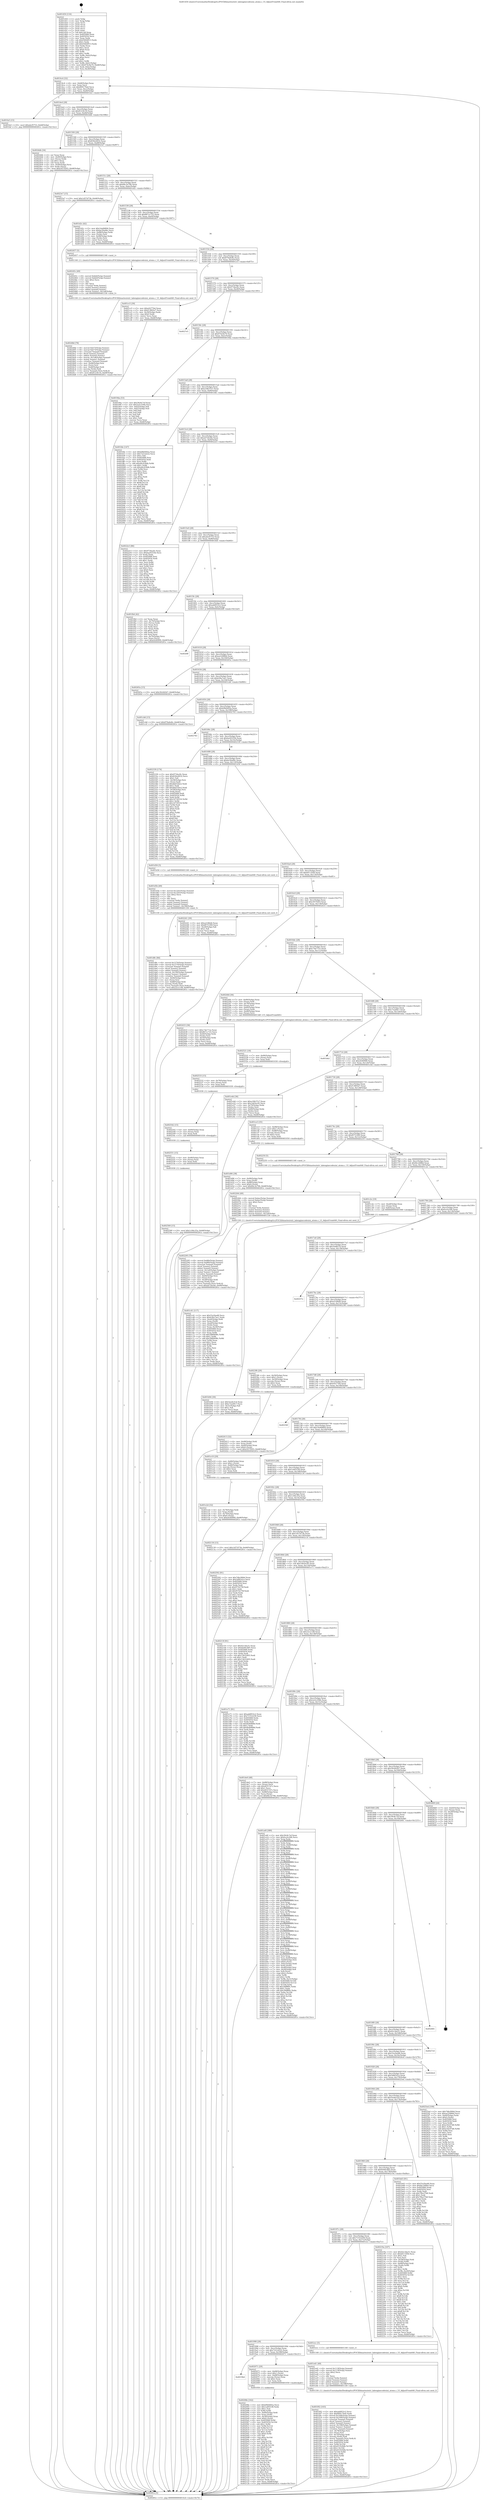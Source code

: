 digraph "0x401450" {
  label = "0x401450 (/mnt/c/Users/mathe/Desktop/tcc/POCII/binaries/extr_labenginecodeuiui_atoms.c_UI_AdjustFrom640_Final-ollvm.out::main(0))"
  labelloc = "t"
  node[shape=record]

  Entry [label="",width=0.3,height=0.3,shape=circle,fillcolor=black,style=filled]
  "0x4014c4" [label="{
     0x4014c4 [32]\l
     | [instrs]\l
     &nbsp;&nbsp;0x4014c4 \<+6\>: mov -0xb8(%rbp),%eax\l
     &nbsp;&nbsp;0x4014ca \<+2\>: mov %eax,%ecx\l
     &nbsp;&nbsp;0x4014cc \<+6\>: sub $0x809179a0,%ecx\l
     &nbsp;&nbsp;0x4014d2 \<+6\>: mov %eax,-0xcc(%rbp)\l
     &nbsp;&nbsp;0x4014d8 \<+6\>: mov %ecx,-0xd0(%rbp)\l
     &nbsp;&nbsp;0x4014de \<+6\>: je 0000000000401fa5 \<main+0xb55\>\l
  }"]
  "0x401fa5" [label="{
     0x401fa5 [15]\l
     | [instrs]\l
     &nbsp;&nbsp;0x401fa5 \<+10\>: movl $0xabcf5753,-0xb8(%rbp)\l
     &nbsp;&nbsp;0x401faf \<+5\>: jmp 000000000040281e \<main+0x13ce\>\l
  }"]
  "0x4014e4" [label="{
     0x4014e4 [28]\l
     | [instrs]\l
     &nbsp;&nbsp;0x4014e4 \<+5\>: jmp 00000000004014e9 \<main+0x99\>\l
     &nbsp;&nbsp;0x4014e9 \<+6\>: mov -0xcc(%rbp),%eax\l
     &nbsp;&nbsp;0x4014ef \<+5\>: sub $0x8123fc16,%eax\l
     &nbsp;&nbsp;0x4014f4 \<+6\>: mov %eax,-0xd4(%rbp)\l
     &nbsp;&nbsp;0x4014fa \<+6\>: je 00000000004024db \<main+0x108b\>\l
  }"]
  Exit [label="",width=0.3,height=0.3,shape=circle,fillcolor=black,style=filled,peripheries=2]
  "0x4024db" [label="{
     0x4024db [34]\l
     | [instrs]\l
     &nbsp;&nbsp;0x4024db \<+2\>: xor %eax,%eax\l
     &nbsp;&nbsp;0x4024dd \<+4\>: mov -0x40(%rbp),%rcx\l
     &nbsp;&nbsp;0x4024e1 \<+2\>: mov (%rcx),%edx\l
     &nbsp;&nbsp;0x4024e3 \<+3\>: sub $0x1,%eax\l
     &nbsp;&nbsp;0x4024e6 \<+2\>: sub %eax,%edx\l
     &nbsp;&nbsp;0x4024e8 \<+4\>: mov -0x40(%rbp),%rcx\l
     &nbsp;&nbsp;0x4024ec \<+2\>: mov %edx,(%rcx)\l
     &nbsp;&nbsp;0x4024ee \<+10\>: movl $0xc057f203,-0xb8(%rbp)\l
     &nbsp;&nbsp;0x4024f8 \<+5\>: jmp 000000000040281e \<main+0x13ce\>\l
  }"]
  "0x401500" [label="{
     0x401500 [28]\l
     | [instrs]\l
     &nbsp;&nbsp;0x401500 \<+5\>: jmp 0000000000401505 \<main+0xb5\>\l
     &nbsp;&nbsp;0x401505 \<+6\>: mov -0xcc(%rbp),%eax\l
     &nbsp;&nbsp;0x40150b \<+5\>: sub $0x830e4432,%eax\l
     &nbsp;&nbsp;0x401510 \<+6\>: mov %eax,-0xd8(%rbp)\l
     &nbsp;&nbsp;0x401516 \<+6\>: je 00000000004023e7 \<main+0xf97\>\l
  }"]
  "0x402560" [label="{
     0x402560 [15]\l
     | [instrs]\l
     &nbsp;&nbsp;0x402560 \<+10\>: movl $0x1c94c25a,-0xb8(%rbp)\l
     &nbsp;&nbsp;0x40256a \<+5\>: jmp 000000000040281e \<main+0x13ce\>\l
  }"]
  "0x4023e7" [label="{
     0x4023e7 [15]\l
     | [instrs]\l
     &nbsp;&nbsp;0x4023e7 \<+10\>: movl $0x1d57d73b,-0xb8(%rbp)\l
     &nbsp;&nbsp;0x4023f1 \<+5\>: jmp 000000000040281e \<main+0x13ce\>\l
  }"]
  "0x40151c" [label="{
     0x40151c [28]\l
     | [instrs]\l
     &nbsp;&nbsp;0x40151c \<+5\>: jmp 0000000000401521 \<main+0xd1\>\l
     &nbsp;&nbsp;0x401521 \<+6\>: mov -0xcc(%rbp),%eax\l
     &nbsp;&nbsp;0x401527 \<+5\>: sub $0x84c3e706,%eax\l
     &nbsp;&nbsp;0x40152c \<+6\>: mov %eax,-0xdc(%rbp)\l
     &nbsp;&nbsp;0x401532 \<+6\>: je 0000000000401d2c \<main+0x8dc\>\l
  }"]
  "0x402551" [label="{
     0x402551 [15]\l
     | [instrs]\l
     &nbsp;&nbsp;0x402551 \<+4\>: mov -0x48(%rbp),%rax\l
     &nbsp;&nbsp;0x402555 \<+3\>: mov (%rax),%rax\l
     &nbsp;&nbsp;0x402558 \<+3\>: mov %rax,%rdi\l
     &nbsp;&nbsp;0x40255b \<+5\>: call 0000000000401030 \<free@plt\>\l
     | [calls]\l
     &nbsp;&nbsp;0x401030 \{1\} (unknown)\l
  }"]
  "0x401d2c" [label="{
     0x401d2c [42]\l
     | [instrs]\l
     &nbsp;&nbsp;0x401d2c \<+5\>: mov $0x14a84804,%eax\l
     &nbsp;&nbsp;0x401d31 \<+5\>: mov $0xbe30a06c,%ecx\l
     &nbsp;&nbsp;0x401d36 \<+7\>: mov -0x88(%rbp),%rdx\l
     &nbsp;&nbsp;0x401d3d \<+2\>: mov (%rdx),%esi\l
     &nbsp;&nbsp;0x401d3f \<+7\>: mov -0x98(%rbp),%rdx\l
     &nbsp;&nbsp;0x401d46 \<+2\>: cmp (%rdx),%esi\l
     &nbsp;&nbsp;0x401d48 \<+3\>: cmovl %ecx,%eax\l
     &nbsp;&nbsp;0x401d4b \<+6\>: mov %eax,-0xb8(%rbp)\l
     &nbsp;&nbsp;0x401d51 \<+5\>: jmp 000000000040281e \<main+0x13ce\>\l
  }"]
  "0x401538" [label="{
     0x401538 [28]\l
     | [instrs]\l
     &nbsp;&nbsp;0x401538 \<+5\>: jmp 000000000040153d \<main+0xed\>\l
     &nbsp;&nbsp;0x40153d \<+6\>: mov -0xcc(%rbp),%eax\l
     &nbsp;&nbsp;0x401543 \<+5\>: sub $0x867cc725,%eax\l
     &nbsp;&nbsp;0x401548 \<+6\>: mov %eax,-0xe0(%rbp)\l
     &nbsp;&nbsp;0x40154e \<+6\>: je 0000000000402457 \<main+0x1007\>\l
  }"]
  "0x402542" [label="{
     0x402542 [15]\l
     | [instrs]\l
     &nbsp;&nbsp;0x402542 \<+4\>: mov -0x60(%rbp),%rax\l
     &nbsp;&nbsp;0x402546 \<+3\>: mov (%rax),%rax\l
     &nbsp;&nbsp;0x402549 \<+3\>: mov %rax,%rdi\l
     &nbsp;&nbsp;0x40254c \<+5\>: call 0000000000401030 \<free@plt\>\l
     | [calls]\l
     &nbsp;&nbsp;0x401030 \{1\} (unknown)\l
  }"]
  "0x402457" [label="{
     0x402457 [5]\l
     | [instrs]\l
     &nbsp;&nbsp;0x402457 \<+5\>: call 0000000000401160 \<next_i\>\l
     | [calls]\l
     &nbsp;&nbsp;0x401160 \{1\} (/mnt/c/Users/mathe/Desktop/tcc/POCII/binaries/extr_labenginecodeuiui_atoms.c_UI_AdjustFrom640_Final-ollvm.out::next_i)\l
  }"]
  "0x401554" [label="{
     0x401554 [28]\l
     | [instrs]\l
     &nbsp;&nbsp;0x401554 \<+5\>: jmp 0000000000401559 \<main+0x109\>\l
     &nbsp;&nbsp;0x401559 \<+6\>: mov -0xcc(%rbp),%eax\l
     &nbsp;&nbsp;0x40155f \<+5\>: sub $0x879a6e8c,%eax\l
     &nbsp;&nbsp;0x401564 \<+6\>: mov %eax,-0xe4(%rbp)\l
     &nbsp;&nbsp;0x40156a \<+6\>: je 0000000000401cc5 \<main+0x875\>\l
  }"]
  "0x402533" [label="{
     0x402533 [15]\l
     | [instrs]\l
     &nbsp;&nbsp;0x402533 \<+4\>: mov -0x78(%rbp),%rax\l
     &nbsp;&nbsp;0x402537 \<+3\>: mov (%rax),%rax\l
     &nbsp;&nbsp;0x40253a \<+3\>: mov %rax,%rdi\l
     &nbsp;&nbsp;0x40253d \<+5\>: call 0000000000401030 \<free@plt\>\l
     | [calls]\l
     &nbsp;&nbsp;0x401030 \{1\} (unknown)\l
  }"]
  "0x401cc5" [label="{
     0x401cc5 [30]\l
     | [instrs]\l
     &nbsp;&nbsp;0x401cc5 \<+5\>: mov $0xe0277b4,%eax\l
     &nbsp;&nbsp;0x401cca \<+5\>: mov $0xf13893e7,%ecx\l
     &nbsp;&nbsp;0x401ccf \<+3\>: mov -0x30(%rbp),%edx\l
     &nbsp;&nbsp;0x401cd2 \<+3\>: cmp $0x0,%edx\l
     &nbsp;&nbsp;0x401cd5 \<+3\>: cmove %ecx,%eax\l
     &nbsp;&nbsp;0x401cd8 \<+6\>: mov %eax,-0xb8(%rbp)\l
     &nbsp;&nbsp;0x401cde \<+5\>: jmp 000000000040281e \<main+0x13ce\>\l
  }"]
  "0x401570" [label="{
     0x401570 [28]\l
     | [instrs]\l
     &nbsp;&nbsp;0x401570 \<+5\>: jmp 0000000000401575 \<main+0x125\>\l
     &nbsp;&nbsp;0x401575 \<+6\>: mov -0xcc(%rbp),%eax\l
     &nbsp;&nbsp;0x40157b \<+5\>: sub $0x9734a2fc,%eax\l
     &nbsp;&nbsp;0x401580 \<+6\>: mov %eax,-0xe8(%rbp)\l
     &nbsp;&nbsp;0x401586 \<+6\>: je 00000000004027e5 \<main+0x1395\>\l
  }"]
  "0x402521" [label="{
     0x402521 [18]\l
     | [instrs]\l
     &nbsp;&nbsp;0x402521 \<+7\>: mov -0x90(%rbp),%rax\l
     &nbsp;&nbsp;0x402528 \<+3\>: mov (%rax),%rax\l
     &nbsp;&nbsp;0x40252b \<+3\>: mov %rax,%rdi\l
     &nbsp;&nbsp;0x40252e \<+5\>: call 0000000000401030 \<free@plt\>\l
     | [calls]\l
     &nbsp;&nbsp;0x401030 \{1\} (unknown)\l
  }"]
  "0x4027e5" [label="{
     0x4027e5\l
  }", style=dashed]
  "0x40158c" [label="{
     0x40158c [28]\l
     | [instrs]\l
     &nbsp;&nbsp;0x40158c \<+5\>: jmp 0000000000401591 \<main+0x141\>\l
     &nbsp;&nbsp;0x401591 \<+6\>: mov -0xcc(%rbp),%eax\l
     &nbsp;&nbsp;0x401597 \<+5\>: sub $0x974c8a70,%eax\l
     &nbsp;&nbsp;0x40159c \<+6\>: mov %eax,-0xec(%rbp)\l
     &nbsp;&nbsp;0x4015a2 \<+6\>: je 00000000004019da \<main+0x58a\>\l
  }"]
  "0x40248d" [label="{
     0x40248d [78]\l
     | [instrs]\l
     &nbsp;&nbsp;0x40248d \<+8\>: movsd 0xb73(%rip),%xmm1\l
     &nbsp;&nbsp;0x402495 \<+8\>: movsd 0xb73(%rip),%xmm2\l
     &nbsp;&nbsp;0x40249d \<+4\>: cvtss2sd %xmm0,%xmm0\l
     &nbsp;&nbsp;0x4024a1 \<+4\>: divsd %xmm2,%xmm0\l
     &nbsp;&nbsp;0x4024a5 \<+4\>: addsd %xmm0,%xmm1\l
     &nbsp;&nbsp;0x4024a9 \<+8\>: movsd -0x1a8(%rbp),%xmm0\l
     &nbsp;&nbsp;0x4024b1 \<+4\>: mulsd %xmm1,%xmm0\l
     &nbsp;&nbsp;0x4024b5 \<+4\>: cvtsd2ss %xmm0,%xmm0\l
     &nbsp;&nbsp;0x4024b9 \<+4\>: mov -0x48(%rbp),%rsi\l
     &nbsp;&nbsp;0x4024bd \<+3\>: mov (%rsi),%rsi\l
     &nbsp;&nbsp;0x4024c0 \<+4\>: mov -0x40(%rbp),%rdi\l
     &nbsp;&nbsp;0x4024c4 \<+3\>: movslq (%rdi),%rdi\l
     &nbsp;&nbsp;0x4024c7 \<+5\>: movss %xmm0,(%rsi,%rdi,4)\l
     &nbsp;&nbsp;0x4024cc \<+10\>: movl $0x8123fc16,-0xb8(%rbp)\l
     &nbsp;&nbsp;0x4024d6 \<+5\>: jmp 000000000040281e \<main+0x13ce\>\l
  }"]
  "0x4019da" [label="{
     0x4019da [53]\l
     | [instrs]\l
     &nbsp;&nbsp;0x4019da \<+5\>: mov $0x39c8c7ef,%eax\l
     &nbsp;&nbsp;0x4019df \<+5\>: mov $0x2a5c256b,%ecx\l
     &nbsp;&nbsp;0x4019e4 \<+6\>: mov -0xb2(%rbp),%dl\l
     &nbsp;&nbsp;0x4019ea \<+7\>: mov -0xb1(%rbp),%sil\l
     &nbsp;&nbsp;0x4019f1 \<+3\>: mov %dl,%dil\l
     &nbsp;&nbsp;0x4019f4 \<+3\>: and %sil,%dil\l
     &nbsp;&nbsp;0x4019f7 \<+3\>: xor %sil,%dl\l
     &nbsp;&nbsp;0x4019fa \<+3\>: or %dl,%dil\l
     &nbsp;&nbsp;0x4019fd \<+4\>: test $0x1,%dil\l
     &nbsp;&nbsp;0x401a01 \<+3\>: cmovne %ecx,%eax\l
     &nbsp;&nbsp;0x401a04 \<+6\>: mov %eax,-0xb8(%rbp)\l
     &nbsp;&nbsp;0x401a0a \<+5\>: jmp 000000000040281e \<main+0x13ce\>\l
  }"]
  "0x4015a8" [label="{
     0x4015a8 [28]\l
     | [instrs]\l
     &nbsp;&nbsp;0x4015a8 \<+5\>: jmp 00000000004015ad \<main+0x15d\>\l
     &nbsp;&nbsp;0x4015ad \<+6\>: mov -0xcc(%rbp),%eax\l
     &nbsp;&nbsp;0x4015b3 \<+5\>: sub $0xa18b37e7,%eax\l
     &nbsp;&nbsp;0x4015b8 \<+6\>: mov %eax,-0xf0(%rbp)\l
     &nbsp;&nbsp;0x4015be \<+6\>: je 0000000000401fde \<main+0xb8e\>\l
  }"]
  "0x40281e" [label="{
     0x40281e [5]\l
     | [instrs]\l
     &nbsp;&nbsp;0x40281e \<+5\>: jmp 00000000004014c4 \<main+0x74\>\l
  }"]
  "0x401450" [label="{
     0x401450 [116]\l
     | [instrs]\l
     &nbsp;&nbsp;0x401450 \<+1\>: push %rbp\l
     &nbsp;&nbsp;0x401451 \<+3\>: mov %rsp,%rbp\l
     &nbsp;&nbsp;0x401454 \<+2\>: push %r15\l
     &nbsp;&nbsp;0x401456 \<+2\>: push %r14\l
     &nbsp;&nbsp;0x401458 \<+2\>: push %r13\l
     &nbsp;&nbsp;0x40145a \<+2\>: push %r12\l
     &nbsp;&nbsp;0x40145c \<+1\>: push %rbx\l
     &nbsp;&nbsp;0x40145d \<+7\>: sub $0x1a8,%rsp\l
     &nbsp;&nbsp;0x401464 \<+7\>: mov 0x405068,%eax\l
     &nbsp;&nbsp;0x40146b \<+7\>: mov 0x405054,%ecx\l
     &nbsp;&nbsp;0x401472 \<+2\>: mov %eax,%edx\l
     &nbsp;&nbsp;0x401474 \<+6\>: sub $0xf340d913,%edx\l
     &nbsp;&nbsp;0x40147a \<+3\>: sub $0x1,%edx\l
     &nbsp;&nbsp;0x40147d \<+6\>: add $0xf340d913,%edx\l
     &nbsp;&nbsp;0x401483 \<+3\>: imul %edx,%eax\l
     &nbsp;&nbsp;0x401486 \<+3\>: and $0x1,%eax\l
     &nbsp;&nbsp;0x401489 \<+3\>: cmp $0x0,%eax\l
     &nbsp;&nbsp;0x40148c \<+4\>: sete %r8b\l
     &nbsp;&nbsp;0x401490 \<+4\>: and $0x1,%r8b\l
     &nbsp;&nbsp;0x401494 \<+7\>: mov %r8b,-0xb2(%rbp)\l
     &nbsp;&nbsp;0x40149b \<+3\>: cmp $0xa,%ecx\l
     &nbsp;&nbsp;0x40149e \<+4\>: setl %r8b\l
     &nbsp;&nbsp;0x4014a2 \<+4\>: and $0x1,%r8b\l
     &nbsp;&nbsp;0x4014a6 \<+7\>: mov %r8b,-0xb1(%rbp)\l
     &nbsp;&nbsp;0x4014ad \<+10\>: movl $0x974c8a70,-0xb8(%rbp)\l
     &nbsp;&nbsp;0x4014b7 \<+6\>: mov %edi,-0xbc(%rbp)\l
     &nbsp;&nbsp;0x4014bd \<+7\>: mov %rsi,-0xc8(%rbp)\l
  }"]
  "0x40245c" [label="{
     0x40245c [49]\l
     | [instrs]\l
     &nbsp;&nbsp;0x40245c \<+8\>: movsd 0xbb4(%rip),%xmm0\l
     &nbsp;&nbsp;0x402464 \<+8\>: movsd 0xbb4(%rip),%xmm1\l
     &nbsp;&nbsp;0x40246c \<+5\>: mov $0x2,%ecx\l
     &nbsp;&nbsp;0x402471 \<+1\>: cltd\l
     &nbsp;&nbsp;0x402472 \<+2\>: idiv %ecx\l
     &nbsp;&nbsp;0x402474 \<+4\>: cvtsi2sd %edx,%xmm2\l
     &nbsp;&nbsp;0x402478 \<+4\>: mulsd %xmm2,%xmm1\l
     &nbsp;&nbsp;0x40247c \<+4\>: addsd %xmm0,%xmm1\l
     &nbsp;&nbsp;0x402480 \<+8\>: movsd %xmm1,-0x1a8(%rbp)\l
     &nbsp;&nbsp;0x402488 \<+5\>: call 0000000000401330 \<next_f\>\l
     | [calls]\l
     &nbsp;&nbsp;0x401330 \{1\} (/mnt/c/Users/mathe/Desktop/tcc/POCII/binaries/extr_labenginecodeuiui_atoms.c_UI_AdjustFrom640_Final-ollvm.out::next_f)\l
  }"]
  "0x401fde" [label="{
     0x401fde [147]\l
     | [instrs]\l
     &nbsp;&nbsp;0x401fde \<+5\>: mov $0xb9b0492a,%eax\l
     &nbsp;&nbsp;0x401fe3 \<+5\>: mov $0x7221d222,%ecx\l
     &nbsp;&nbsp;0x401fe8 \<+2\>: mov $0x1,%dl\l
     &nbsp;&nbsp;0x401fea \<+7\>: mov 0x405068,%esi\l
     &nbsp;&nbsp;0x401ff1 \<+7\>: mov 0x405054,%edi\l
     &nbsp;&nbsp;0x401ff8 \<+3\>: mov %esi,%r8d\l
     &nbsp;&nbsp;0x401ffb \<+7\>: add $0xa8c439db,%r8d\l
     &nbsp;&nbsp;0x402002 \<+4\>: sub $0x1,%r8d\l
     &nbsp;&nbsp;0x402006 \<+7\>: sub $0xa8c439db,%r8d\l
     &nbsp;&nbsp;0x40200d \<+4\>: imul %r8d,%esi\l
     &nbsp;&nbsp;0x402011 \<+3\>: and $0x1,%esi\l
     &nbsp;&nbsp;0x402014 \<+3\>: cmp $0x0,%esi\l
     &nbsp;&nbsp;0x402017 \<+4\>: sete %r9b\l
     &nbsp;&nbsp;0x40201b \<+3\>: cmp $0xa,%edi\l
     &nbsp;&nbsp;0x40201e \<+4\>: setl %r10b\l
     &nbsp;&nbsp;0x402022 \<+3\>: mov %r9b,%r11b\l
     &nbsp;&nbsp;0x402025 \<+4\>: xor $0xff,%r11b\l
     &nbsp;&nbsp;0x402029 \<+3\>: mov %r10b,%bl\l
     &nbsp;&nbsp;0x40202c \<+3\>: xor $0xff,%bl\l
     &nbsp;&nbsp;0x40202f \<+3\>: xor $0x1,%dl\l
     &nbsp;&nbsp;0x402032 \<+3\>: mov %r11b,%r14b\l
     &nbsp;&nbsp;0x402035 \<+4\>: and $0xff,%r14b\l
     &nbsp;&nbsp;0x402039 \<+3\>: and %dl,%r9b\l
     &nbsp;&nbsp;0x40203c \<+3\>: mov %bl,%r15b\l
     &nbsp;&nbsp;0x40203f \<+4\>: and $0xff,%r15b\l
     &nbsp;&nbsp;0x402043 \<+3\>: and %dl,%r10b\l
     &nbsp;&nbsp;0x402046 \<+3\>: or %r9b,%r14b\l
     &nbsp;&nbsp;0x402049 \<+3\>: or %r10b,%r15b\l
     &nbsp;&nbsp;0x40204c \<+3\>: xor %r15b,%r14b\l
     &nbsp;&nbsp;0x40204f \<+3\>: or %bl,%r11b\l
     &nbsp;&nbsp;0x402052 \<+4\>: xor $0xff,%r11b\l
     &nbsp;&nbsp;0x402056 \<+3\>: or $0x1,%dl\l
     &nbsp;&nbsp;0x402059 \<+3\>: and %dl,%r11b\l
     &nbsp;&nbsp;0x40205c \<+3\>: or %r11b,%r14b\l
     &nbsp;&nbsp;0x40205f \<+4\>: test $0x1,%r14b\l
     &nbsp;&nbsp;0x402063 \<+3\>: cmovne %ecx,%eax\l
     &nbsp;&nbsp;0x402066 \<+6\>: mov %eax,-0xb8(%rbp)\l
     &nbsp;&nbsp;0x40206c \<+5\>: jmp 000000000040281e \<main+0x13ce\>\l
  }"]
  "0x4015c4" [label="{
     0x4015c4 [28]\l
     | [instrs]\l
     &nbsp;&nbsp;0x4015c4 \<+5\>: jmp 00000000004015c9 \<main+0x179\>\l
     &nbsp;&nbsp;0x4015c9 \<+6\>: mov -0xcc(%rbp),%eax\l
     &nbsp;&nbsp;0x4015cf \<+5\>: sub $0xab72b24e,%eax\l
     &nbsp;&nbsp;0x4015d4 \<+6\>: mov %eax,-0xf4(%rbp)\l
     &nbsp;&nbsp;0x4015da \<+6\>: je 00000000004022e3 \<main+0xe93\>\l
  }"]
  "0x402413" [label="{
     0x402413 [32]\l
     | [instrs]\l
     &nbsp;&nbsp;0x402413 \<+4\>: mov -0x48(%rbp),%rdi\l
     &nbsp;&nbsp;0x402417 \<+3\>: mov %rax,(%rdi)\l
     &nbsp;&nbsp;0x40241a \<+4\>: mov -0x40(%rbp),%rax\l
     &nbsp;&nbsp;0x40241e \<+6\>: movl $0x0,(%rax)\l
     &nbsp;&nbsp;0x402424 \<+10\>: movl $0xc057f203,-0xb8(%rbp)\l
     &nbsp;&nbsp;0x40242e \<+5\>: jmp 000000000040281e \<main+0x13ce\>\l
  }"]
  "0x4022e3" [label="{
     0x4022e3 [86]\l
     | [instrs]\l
     &nbsp;&nbsp;0x4022e3 \<+5\>: mov $0x9734a2fc,%eax\l
     &nbsp;&nbsp;0x4022e8 \<+5\>: mov $0xba20333b,%ecx\l
     &nbsp;&nbsp;0x4022ed \<+2\>: xor %edx,%edx\l
     &nbsp;&nbsp;0x4022ef \<+7\>: mov 0x405068,%esi\l
     &nbsp;&nbsp;0x4022f6 \<+7\>: mov 0x405054,%edi\l
     &nbsp;&nbsp;0x4022fd \<+3\>: sub $0x1,%edx\l
     &nbsp;&nbsp;0x402300 \<+3\>: mov %esi,%r8d\l
     &nbsp;&nbsp;0x402303 \<+3\>: add %edx,%r8d\l
     &nbsp;&nbsp;0x402306 \<+4\>: imul %r8d,%esi\l
     &nbsp;&nbsp;0x40230a \<+3\>: and $0x1,%esi\l
     &nbsp;&nbsp;0x40230d \<+3\>: cmp $0x0,%esi\l
     &nbsp;&nbsp;0x402310 \<+4\>: sete %r9b\l
     &nbsp;&nbsp;0x402314 \<+3\>: cmp $0xa,%edi\l
     &nbsp;&nbsp;0x402317 \<+4\>: setl %r10b\l
     &nbsp;&nbsp;0x40231b \<+3\>: mov %r9b,%r11b\l
     &nbsp;&nbsp;0x40231e \<+3\>: and %r10b,%r11b\l
     &nbsp;&nbsp;0x402321 \<+3\>: xor %r10b,%r9b\l
     &nbsp;&nbsp;0x402324 \<+3\>: or %r9b,%r11b\l
     &nbsp;&nbsp;0x402327 \<+4\>: test $0x1,%r11b\l
     &nbsp;&nbsp;0x40232b \<+3\>: cmovne %ecx,%eax\l
     &nbsp;&nbsp;0x40232e \<+6\>: mov %eax,-0xb8(%rbp)\l
     &nbsp;&nbsp;0x402334 \<+5\>: jmp 000000000040281e \<main+0x13ce\>\l
  }"]
  "0x4015e0" [label="{
     0x4015e0 [28]\l
     | [instrs]\l
     &nbsp;&nbsp;0x4015e0 \<+5\>: jmp 00000000004015e5 \<main+0x195\>\l
     &nbsp;&nbsp;0x4015e5 \<+6\>: mov -0xcc(%rbp),%eax\l
     &nbsp;&nbsp;0x4015eb \<+5\>: sub $0xabcf5753,%eax\l
     &nbsp;&nbsp;0x4015f0 \<+6\>: mov %eax,-0xf8(%rbp)\l
     &nbsp;&nbsp;0x4015f6 \<+6\>: je 0000000000401fb4 \<main+0xb64\>\l
  }"]
  "0x402295" [label="{
     0x402295 [78]\l
     | [instrs]\l
     &nbsp;&nbsp;0x402295 \<+8\>: movsd 0xd6b(%rip),%xmm1\l
     &nbsp;&nbsp;0x40229d \<+8\>: movsd 0xd6b(%rip),%xmm2\l
     &nbsp;&nbsp;0x4022a5 \<+4\>: cvtss2sd %xmm0,%xmm0\l
     &nbsp;&nbsp;0x4022a9 \<+4\>: divsd %xmm2,%xmm0\l
     &nbsp;&nbsp;0x4022ad \<+4\>: addsd %xmm0,%xmm1\l
     &nbsp;&nbsp;0x4022b1 \<+8\>: movsd -0x1a0(%rbp),%xmm0\l
     &nbsp;&nbsp;0x4022b9 \<+4\>: mulsd %xmm1,%xmm0\l
     &nbsp;&nbsp;0x4022bd \<+4\>: cvtsd2ss %xmm0,%xmm0\l
     &nbsp;&nbsp;0x4022c1 \<+4\>: mov -0x60(%rbp),%rsi\l
     &nbsp;&nbsp;0x4022c5 \<+3\>: mov (%rsi),%rsi\l
     &nbsp;&nbsp;0x4022c8 \<+4\>: mov -0x58(%rbp),%rdi\l
     &nbsp;&nbsp;0x4022cc \<+3\>: movslq (%rdi),%rdi\l
     &nbsp;&nbsp;0x4022cf \<+5\>: movss %xmm0,(%rsi,%rdi,4)\l
     &nbsp;&nbsp;0x4022d4 \<+10\>: movl $0xab72b24e,-0xb8(%rbp)\l
     &nbsp;&nbsp;0x4022de \<+5\>: jmp 000000000040281e \<main+0x13ce\>\l
  }"]
  "0x401fb4" [label="{
     0x401fb4 [42]\l
     | [instrs]\l
     &nbsp;&nbsp;0x401fb4 \<+2\>: xor %eax,%eax\l
     &nbsp;&nbsp;0x401fb6 \<+4\>: mov -0x70(%rbp),%rcx\l
     &nbsp;&nbsp;0x401fba \<+2\>: mov (%rcx),%edx\l
     &nbsp;&nbsp;0x401fbc \<+2\>: mov %eax,%esi\l
     &nbsp;&nbsp;0x401fbe \<+2\>: sub %edx,%esi\l
     &nbsp;&nbsp;0x401fc0 \<+2\>: mov %eax,%edx\l
     &nbsp;&nbsp;0x401fc2 \<+3\>: sub $0x1,%edx\l
     &nbsp;&nbsp;0x401fc5 \<+2\>: add %edx,%esi\l
     &nbsp;&nbsp;0x401fc7 \<+2\>: sub %esi,%eax\l
     &nbsp;&nbsp;0x401fc9 \<+4\>: mov -0x70(%rbp),%rcx\l
     &nbsp;&nbsp;0x401fcd \<+2\>: mov %eax,(%rcx)\l
     &nbsp;&nbsp;0x401fcf \<+10\>: movl $0xefc60900,-0xb8(%rbp)\l
     &nbsp;&nbsp;0x401fd9 \<+5\>: jmp 000000000040281e \<main+0x13ce\>\l
  }"]
  "0x4015fc" [label="{
     0x4015fc [28]\l
     | [instrs]\l
     &nbsp;&nbsp;0x4015fc \<+5\>: jmp 0000000000401601 \<main+0x1b1\>\l
     &nbsp;&nbsp;0x401601 \<+6\>: mov -0xcc(%rbp),%eax\l
     &nbsp;&nbsp;0x401607 \<+5\>: sub $0xadd953c2,%eax\l
     &nbsp;&nbsp;0x40160c \<+6\>: mov %eax,-0xfc(%rbp)\l
     &nbsp;&nbsp;0x401612 \<+6\>: je 00000000004026ff \<main+0x12af\>\l
  }"]
  "0x402264" [label="{
     0x402264 [49]\l
     | [instrs]\l
     &nbsp;&nbsp;0x402264 \<+8\>: movsd 0xdac(%rip),%xmm0\l
     &nbsp;&nbsp;0x40226c \<+8\>: movsd 0xdac(%rip),%xmm1\l
     &nbsp;&nbsp;0x402274 \<+5\>: mov $0x2,%ecx\l
     &nbsp;&nbsp;0x402279 \<+1\>: cltd\l
     &nbsp;&nbsp;0x40227a \<+2\>: idiv %ecx\l
     &nbsp;&nbsp;0x40227c \<+4\>: cvtsi2sd %edx,%xmm2\l
     &nbsp;&nbsp;0x402280 \<+4\>: mulsd %xmm2,%xmm1\l
     &nbsp;&nbsp;0x402284 \<+4\>: addsd %xmm0,%xmm1\l
     &nbsp;&nbsp;0x402288 \<+8\>: movsd %xmm1,-0x1a0(%rbp)\l
     &nbsp;&nbsp;0x402290 \<+5\>: call 0000000000401330 \<next_f\>\l
     | [calls]\l
     &nbsp;&nbsp;0x401330 \{1\} (/mnt/c/Users/mathe/Desktop/tcc/POCII/binaries/extr_labenginecodeuiui_atoms.c_UI_AdjustFrom640_Final-ollvm.out::next_f)\l
  }"]
  "0x4026ff" [label="{
     0x4026ff\l
  }", style=dashed]
  "0x401618" [label="{
     0x401618 [28]\l
     | [instrs]\l
     &nbsp;&nbsp;0x401618 \<+5\>: jmp 000000000040161d \<main+0x1cd\>\l
     &nbsp;&nbsp;0x40161d \<+6\>: mov -0xcc(%rbp),%eax\l
     &nbsp;&nbsp;0x401623 \<+5\>: sub $0xae22886d,%eax\l
     &nbsp;&nbsp;0x401628 \<+6\>: mov %eax,-0x100(%rbp)\l
     &nbsp;&nbsp;0x40162e \<+6\>: je 000000000040265a \<main+0x120a\>\l
  }"]
  "0x40208e" [label="{
     0x40208e [162]\l
     | [instrs]\l
     &nbsp;&nbsp;0x40208e \<+5\>: mov $0xb9b0492a,%ecx\l
     &nbsp;&nbsp;0x402093 \<+5\>: mov $0x1a4f5538,%edx\l
     &nbsp;&nbsp;0x402098 \<+3\>: mov $0x1,%sil\l
     &nbsp;&nbsp;0x40209b \<+3\>: xor %r8d,%r8d\l
     &nbsp;&nbsp;0x40209e \<+4\>: mov -0x60(%rbp),%rdi\l
     &nbsp;&nbsp;0x4020a2 \<+3\>: mov %rax,(%rdi)\l
     &nbsp;&nbsp;0x4020a5 \<+4\>: mov -0x58(%rbp),%rax\l
     &nbsp;&nbsp;0x4020a9 \<+6\>: movl $0x0,(%rax)\l
     &nbsp;&nbsp;0x4020af \<+8\>: mov 0x405068,%r9d\l
     &nbsp;&nbsp;0x4020b7 \<+8\>: mov 0x405054,%r10d\l
     &nbsp;&nbsp;0x4020bf \<+4\>: sub $0x1,%r8d\l
     &nbsp;&nbsp;0x4020c3 \<+3\>: mov %r9d,%r11d\l
     &nbsp;&nbsp;0x4020c6 \<+3\>: add %r8d,%r11d\l
     &nbsp;&nbsp;0x4020c9 \<+4\>: imul %r11d,%r9d\l
     &nbsp;&nbsp;0x4020cd \<+4\>: and $0x1,%r9d\l
     &nbsp;&nbsp;0x4020d1 \<+4\>: cmp $0x0,%r9d\l
     &nbsp;&nbsp;0x4020d5 \<+3\>: sete %bl\l
     &nbsp;&nbsp;0x4020d8 \<+4\>: cmp $0xa,%r10d\l
     &nbsp;&nbsp;0x4020dc \<+4\>: setl %r14b\l
     &nbsp;&nbsp;0x4020e0 \<+3\>: mov %bl,%r15b\l
     &nbsp;&nbsp;0x4020e3 \<+4\>: xor $0xff,%r15b\l
     &nbsp;&nbsp;0x4020e7 \<+3\>: mov %r14b,%r12b\l
     &nbsp;&nbsp;0x4020ea \<+4\>: xor $0xff,%r12b\l
     &nbsp;&nbsp;0x4020ee \<+4\>: xor $0x1,%sil\l
     &nbsp;&nbsp;0x4020f2 \<+3\>: mov %r15b,%r13b\l
     &nbsp;&nbsp;0x4020f5 \<+4\>: and $0xff,%r13b\l
     &nbsp;&nbsp;0x4020f9 \<+3\>: and %sil,%bl\l
     &nbsp;&nbsp;0x4020fc \<+3\>: mov %r12b,%al\l
     &nbsp;&nbsp;0x4020ff \<+2\>: and $0xff,%al\l
     &nbsp;&nbsp;0x402101 \<+3\>: and %sil,%r14b\l
     &nbsp;&nbsp;0x402104 \<+3\>: or %bl,%r13b\l
     &nbsp;&nbsp;0x402107 \<+3\>: or %r14b,%al\l
     &nbsp;&nbsp;0x40210a \<+3\>: xor %al,%r13b\l
     &nbsp;&nbsp;0x40210d \<+3\>: or %r12b,%r15b\l
     &nbsp;&nbsp;0x402110 \<+4\>: xor $0xff,%r15b\l
     &nbsp;&nbsp;0x402114 \<+4\>: or $0x1,%sil\l
     &nbsp;&nbsp;0x402118 \<+3\>: and %sil,%r15b\l
     &nbsp;&nbsp;0x40211b \<+3\>: or %r15b,%r13b\l
     &nbsp;&nbsp;0x40211e \<+4\>: test $0x1,%r13b\l
     &nbsp;&nbsp;0x402122 \<+3\>: cmovne %edx,%ecx\l
     &nbsp;&nbsp;0x402125 \<+6\>: mov %ecx,-0xb8(%rbp)\l
     &nbsp;&nbsp;0x40212b \<+5\>: jmp 000000000040281e \<main+0x13ce\>\l
  }"]
  "0x40265a" [label="{
     0x40265a [15]\l
     | [instrs]\l
     &nbsp;&nbsp;0x40265a \<+10\>: movl $0x30c642b7,-0xb8(%rbp)\l
     &nbsp;&nbsp;0x402664 \<+5\>: jmp 000000000040281e \<main+0x13ce\>\l
  }"]
  "0x401634" [label="{
     0x401634 [28]\l
     | [instrs]\l
     &nbsp;&nbsp;0x401634 \<+5\>: jmp 0000000000401639 \<main+0x1e9\>\l
     &nbsp;&nbsp;0x401639 \<+6\>: mov -0xcc(%rbp),%eax\l
     &nbsp;&nbsp;0x40163f \<+5\>: sub $0xb36a7ae1,%eax\l
     &nbsp;&nbsp;0x401644 \<+6\>: mov %eax,-0x104(%rbp)\l
     &nbsp;&nbsp;0x40164a \<+6\>: je 0000000000401cb6 \<main+0x866\>\l
  }"]
  "0x4019b4" [label="{
     0x4019b4\l
  }", style=dashed]
  "0x401cb6" [label="{
     0x401cb6 [15]\l
     | [instrs]\l
     &nbsp;&nbsp;0x401cb6 \<+10\>: movl $0x879a6e8c,-0xb8(%rbp)\l
     &nbsp;&nbsp;0x401cc0 \<+5\>: jmp 000000000040281e \<main+0x13ce\>\l
  }"]
  "0x401650" [label="{
     0x401650 [28]\l
     | [instrs]\l
     &nbsp;&nbsp;0x401650 \<+5\>: jmp 0000000000401655 \<main+0x205\>\l
     &nbsp;&nbsp;0x401655 \<+6\>: mov -0xcc(%rbp),%eax\l
     &nbsp;&nbsp;0x40165b \<+5\>: sub $0xb9b0492a,%eax\l
     &nbsp;&nbsp;0x401660 \<+6\>: mov %eax,-0x108(%rbp)\l
     &nbsp;&nbsp;0x401666 \<+6\>: je 0000000000402783 \<main+0x1333\>\l
  }"]
  "0x402071" [label="{
     0x402071 [29]\l
     | [instrs]\l
     &nbsp;&nbsp;0x402071 \<+4\>: mov -0x68(%rbp),%rax\l
     &nbsp;&nbsp;0x402075 \<+6\>: movl $0x1,(%rax)\l
     &nbsp;&nbsp;0x40207b \<+4\>: mov -0x68(%rbp),%rax\l
     &nbsp;&nbsp;0x40207f \<+3\>: movslq (%rax),%rax\l
     &nbsp;&nbsp;0x402082 \<+4\>: shl $0x2,%rax\l
     &nbsp;&nbsp;0x402086 \<+3\>: mov %rax,%rdi\l
     &nbsp;&nbsp;0x402089 \<+5\>: call 0000000000401050 \<malloc@plt\>\l
     | [calls]\l
     &nbsp;&nbsp;0x401050 \{1\} (unknown)\l
  }"]
  "0x402783" [label="{
     0x402783\l
  }", style=dashed]
  "0x40166c" [label="{
     0x40166c [28]\l
     | [instrs]\l
     &nbsp;&nbsp;0x40166c \<+5\>: jmp 0000000000401671 \<main+0x221\>\l
     &nbsp;&nbsp;0x401671 \<+6\>: mov -0xcc(%rbp),%eax\l
     &nbsp;&nbsp;0x401677 \<+5\>: sub $0xba20333b,%eax\l
     &nbsp;&nbsp;0x40167c \<+6\>: mov %eax,-0x10c(%rbp)\l
     &nbsp;&nbsp;0x401682 \<+6\>: je 0000000000402339 \<main+0xee9\>\l
  }"]
  "0x401f02" [label="{
     0x401f02 [163]\l
     | [instrs]\l
     &nbsp;&nbsp;0x401f02 \<+5\>: mov $0xadd953c2,%ecx\l
     &nbsp;&nbsp;0x401f07 \<+5\>: mov $0x809179a0,%edx\l
     &nbsp;&nbsp;0x401f0c \<+8\>: movsd 0x10f4(%rip),%xmm1\l
     &nbsp;&nbsp;0x401f14 \<+8\>: movsd 0x10f4(%rip),%xmm2\l
     &nbsp;&nbsp;0x401f1c \<+4\>: cvtss2sd %xmm0,%xmm0\l
     &nbsp;&nbsp;0x401f20 \<+4\>: divsd %xmm2,%xmm0\l
     &nbsp;&nbsp;0x401f24 \<+4\>: addsd %xmm0,%xmm1\l
     &nbsp;&nbsp;0x401f28 \<+8\>: movsd -0x198(%rbp),%xmm0\l
     &nbsp;&nbsp;0x401f30 \<+4\>: mulsd %xmm1,%xmm0\l
     &nbsp;&nbsp;0x401f34 \<+4\>: cvtsd2ss %xmm0,%xmm0\l
     &nbsp;&nbsp;0x401f38 \<+4\>: mov -0x78(%rbp),%rsi\l
     &nbsp;&nbsp;0x401f3c \<+3\>: mov (%rsi),%rsi\l
     &nbsp;&nbsp;0x401f3f \<+4\>: mov -0x70(%rbp),%rdi\l
     &nbsp;&nbsp;0x401f43 \<+3\>: movslq (%rdi),%rdi\l
     &nbsp;&nbsp;0x401f46 \<+5\>: movss %xmm0,(%rsi,%rdi,4)\l
     &nbsp;&nbsp;0x401f4b \<+8\>: mov 0x405068,%r8d\l
     &nbsp;&nbsp;0x401f53 \<+8\>: mov 0x405054,%r9d\l
     &nbsp;&nbsp;0x401f5b \<+3\>: mov %r8d,%r10d\l
     &nbsp;&nbsp;0x401f5e \<+7\>: sub $0xd319c8db,%r10d\l
     &nbsp;&nbsp;0x401f65 \<+4\>: sub $0x1,%r10d\l
     &nbsp;&nbsp;0x401f69 \<+7\>: add $0xd319c8db,%r10d\l
     &nbsp;&nbsp;0x401f70 \<+4\>: imul %r10d,%r8d\l
     &nbsp;&nbsp;0x401f74 \<+4\>: and $0x1,%r8d\l
     &nbsp;&nbsp;0x401f78 \<+4\>: cmp $0x0,%r8d\l
     &nbsp;&nbsp;0x401f7c \<+4\>: sete %r11b\l
     &nbsp;&nbsp;0x401f80 \<+4\>: cmp $0xa,%r9d\l
     &nbsp;&nbsp;0x401f84 \<+3\>: setl %bl\l
     &nbsp;&nbsp;0x401f87 \<+3\>: mov %r11b,%r14b\l
     &nbsp;&nbsp;0x401f8a \<+3\>: and %bl,%r14b\l
     &nbsp;&nbsp;0x401f8d \<+3\>: xor %bl,%r11b\l
     &nbsp;&nbsp;0x401f90 \<+3\>: or %r11b,%r14b\l
     &nbsp;&nbsp;0x401f93 \<+4\>: test $0x1,%r14b\l
     &nbsp;&nbsp;0x401f97 \<+3\>: cmovne %edx,%ecx\l
     &nbsp;&nbsp;0x401f9a \<+6\>: mov %ecx,-0xb8(%rbp)\l
     &nbsp;&nbsp;0x401fa0 \<+5\>: jmp 000000000040281e \<main+0x13ce\>\l
  }"]
  "0x402339" [label="{
     0x402339 [174]\l
     | [instrs]\l
     &nbsp;&nbsp;0x402339 \<+5\>: mov $0x9734a2fc,%eax\l
     &nbsp;&nbsp;0x40233e \<+5\>: mov $0x830e4432,%ecx\l
     &nbsp;&nbsp;0x402343 \<+2\>: mov $0x1,%dl\l
     &nbsp;&nbsp;0x402345 \<+4\>: mov -0x58(%rbp),%rsi\l
     &nbsp;&nbsp;0x402349 \<+2\>: mov (%rsi),%edi\l
     &nbsp;&nbsp;0x40234b \<+6\>: sub $0xdbd32be2,%edi\l
     &nbsp;&nbsp;0x402351 \<+3\>: add $0x1,%edi\l
     &nbsp;&nbsp;0x402354 \<+6\>: add $0xdbd32be2,%edi\l
     &nbsp;&nbsp;0x40235a \<+4\>: mov -0x58(%rbp),%rsi\l
     &nbsp;&nbsp;0x40235e \<+2\>: mov %edi,(%rsi)\l
     &nbsp;&nbsp;0x402360 \<+7\>: mov 0x405068,%edi\l
     &nbsp;&nbsp;0x402367 \<+8\>: mov 0x405054,%r8d\l
     &nbsp;&nbsp;0x40236f \<+3\>: mov %edi,%r9d\l
     &nbsp;&nbsp;0x402372 \<+7\>: add $0x1d730516,%r9d\l
     &nbsp;&nbsp;0x402379 \<+4\>: sub $0x1,%r9d\l
     &nbsp;&nbsp;0x40237d \<+7\>: sub $0x1d730516,%r9d\l
     &nbsp;&nbsp;0x402384 \<+4\>: imul %r9d,%edi\l
     &nbsp;&nbsp;0x402388 \<+3\>: and $0x1,%edi\l
     &nbsp;&nbsp;0x40238b \<+3\>: cmp $0x0,%edi\l
     &nbsp;&nbsp;0x40238e \<+4\>: sete %r10b\l
     &nbsp;&nbsp;0x402392 \<+4\>: cmp $0xa,%r8d\l
     &nbsp;&nbsp;0x402396 \<+4\>: setl %r11b\l
     &nbsp;&nbsp;0x40239a \<+3\>: mov %r10b,%bl\l
     &nbsp;&nbsp;0x40239d \<+3\>: xor $0xff,%bl\l
     &nbsp;&nbsp;0x4023a0 \<+3\>: mov %r11b,%r14b\l
     &nbsp;&nbsp;0x4023a3 \<+4\>: xor $0xff,%r14b\l
     &nbsp;&nbsp;0x4023a7 \<+3\>: xor $0x1,%dl\l
     &nbsp;&nbsp;0x4023aa \<+3\>: mov %bl,%r15b\l
     &nbsp;&nbsp;0x4023ad \<+4\>: and $0xff,%r15b\l
     &nbsp;&nbsp;0x4023b1 \<+3\>: and %dl,%r10b\l
     &nbsp;&nbsp;0x4023b4 \<+3\>: mov %r14b,%r12b\l
     &nbsp;&nbsp;0x4023b7 \<+4\>: and $0xff,%r12b\l
     &nbsp;&nbsp;0x4023bb \<+3\>: and %dl,%r11b\l
     &nbsp;&nbsp;0x4023be \<+3\>: or %r10b,%r15b\l
     &nbsp;&nbsp;0x4023c1 \<+3\>: or %r11b,%r12b\l
     &nbsp;&nbsp;0x4023c4 \<+3\>: xor %r12b,%r15b\l
     &nbsp;&nbsp;0x4023c7 \<+3\>: or %r14b,%bl\l
     &nbsp;&nbsp;0x4023ca \<+3\>: xor $0xff,%bl\l
     &nbsp;&nbsp;0x4023cd \<+3\>: or $0x1,%dl\l
     &nbsp;&nbsp;0x4023d0 \<+2\>: and %dl,%bl\l
     &nbsp;&nbsp;0x4023d2 \<+3\>: or %bl,%r15b\l
     &nbsp;&nbsp;0x4023d5 \<+4\>: test $0x1,%r15b\l
     &nbsp;&nbsp;0x4023d9 \<+3\>: cmovne %ecx,%eax\l
     &nbsp;&nbsp;0x4023dc \<+6\>: mov %eax,-0xb8(%rbp)\l
     &nbsp;&nbsp;0x4023e2 \<+5\>: jmp 000000000040281e \<main+0x13ce\>\l
  }"]
  "0x401688" [label="{
     0x401688 [28]\l
     | [instrs]\l
     &nbsp;&nbsp;0x401688 \<+5\>: jmp 000000000040168d \<main+0x23d\>\l
     &nbsp;&nbsp;0x40168d \<+6\>: mov -0xcc(%rbp),%eax\l
     &nbsp;&nbsp;0x401693 \<+5\>: sub $0xbe30a06c,%eax\l
     &nbsp;&nbsp;0x401698 \<+6\>: mov %eax,-0x110(%rbp)\l
     &nbsp;&nbsp;0x40169e \<+6\>: je 0000000000401d56 \<main+0x906\>\l
  }"]
  "0x401ed1" [label="{
     0x401ed1 [49]\l
     | [instrs]\l
     &nbsp;&nbsp;0x401ed1 \<+8\>: movsd 0x113f(%rip),%xmm0\l
     &nbsp;&nbsp;0x401ed9 \<+8\>: movsd 0x113f(%rip),%xmm1\l
     &nbsp;&nbsp;0x401ee1 \<+5\>: mov $0x2,%ecx\l
     &nbsp;&nbsp;0x401ee6 \<+1\>: cltd\l
     &nbsp;&nbsp;0x401ee7 \<+2\>: idiv %ecx\l
     &nbsp;&nbsp;0x401ee9 \<+4\>: cvtsi2sd %edx,%xmm2\l
     &nbsp;&nbsp;0x401eed \<+4\>: mulsd %xmm2,%xmm1\l
     &nbsp;&nbsp;0x401ef1 \<+4\>: addsd %xmm0,%xmm1\l
     &nbsp;&nbsp;0x401ef5 \<+8\>: movsd %xmm1,-0x198(%rbp)\l
     &nbsp;&nbsp;0x401efd \<+5\>: call 0000000000401330 \<next_f\>\l
     | [calls]\l
     &nbsp;&nbsp;0x401330 \{1\} (/mnt/c/Users/mathe/Desktop/tcc/POCII/binaries/extr_labenginecodeuiui_atoms.c_UI_AdjustFrom640_Final-ollvm.out::next_f)\l
  }"]
  "0x401d56" [label="{
     0x401d56 [5]\l
     | [instrs]\l
     &nbsp;&nbsp;0x401d56 \<+5\>: call 0000000000401160 \<next_i\>\l
     | [calls]\l
     &nbsp;&nbsp;0x401160 \{1\} (/mnt/c/Users/mathe/Desktop/tcc/POCII/binaries/extr_labenginecodeuiui_atoms.c_UI_AdjustFrom640_Final-ollvm.out::next_i)\l
  }"]
  "0x4016a4" [label="{
     0x4016a4 [28]\l
     | [instrs]\l
     &nbsp;&nbsp;0x4016a4 \<+5\>: jmp 00000000004016a9 \<main+0x259\>\l
     &nbsp;&nbsp;0x4016a9 \<+6\>: mov -0xcc(%rbp),%eax\l
     &nbsp;&nbsp;0x4016af \<+5\>: sub $0xbf113f36,%eax\l
     &nbsp;&nbsp;0x4016b4 \<+6\>: mov %eax,-0x114(%rbp)\l
     &nbsp;&nbsp;0x4016ba \<+6\>: je 0000000000402241 \<main+0xdf1\>\l
  }"]
  "0x401998" [label="{
     0x401998 [28]\l
     | [instrs]\l
     &nbsp;&nbsp;0x401998 \<+5\>: jmp 000000000040199d \<main+0x54d\>\l
     &nbsp;&nbsp;0x40199d \<+6\>: mov -0xcc(%rbp),%eax\l
     &nbsp;&nbsp;0x4019a3 \<+5\>: sub $0x7221d222,%eax\l
     &nbsp;&nbsp;0x4019a8 \<+6\>: mov %eax,-0x180(%rbp)\l
     &nbsp;&nbsp;0x4019ae \<+6\>: je 0000000000402071 \<main+0xc21\>\l
  }"]
  "0x402241" [label="{
     0x402241 [30]\l
     | [instrs]\l
     &nbsp;&nbsp;0x402241 \<+5\>: mov $0xa2186d4,%eax\l
     &nbsp;&nbsp;0x402246 \<+5\>: mov $0xf6751f09,%ecx\l
     &nbsp;&nbsp;0x40224b \<+3\>: mov -0x29(%rbp),%dl\l
     &nbsp;&nbsp;0x40224e \<+3\>: test $0x1,%dl\l
     &nbsp;&nbsp;0x402251 \<+3\>: cmovne %ecx,%eax\l
     &nbsp;&nbsp;0x402254 \<+6\>: mov %eax,-0xb8(%rbp)\l
     &nbsp;&nbsp;0x40225a \<+5\>: jmp 000000000040281e \<main+0x13ce\>\l
  }"]
  "0x4016c0" [label="{
     0x4016c0 [28]\l
     | [instrs]\l
     &nbsp;&nbsp;0x4016c0 \<+5\>: jmp 00000000004016c5 \<main+0x275\>\l
     &nbsp;&nbsp;0x4016c5 \<+6\>: mov -0xcc(%rbp),%eax\l
     &nbsp;&nbsp;0x4016cb \<+5\>: sub $0xc057f203,%eax\l
     &nbsp;&nbsp;0x4016d0 \<+6\>: mov %eax,-0x118(%rbp)\l
     &nbsp;&nbsp;0x4016d6 \<+6\>: je 0000000000402433 \<main+0xfe3\>\l
  }"]
  "0x401ecc" [label="{
     0x401ecc [5]\l
     | [instrs]\l
     &nbsp;&nbsp;0x401ecc \<+5\>: call 0000000000401160 \<next_i\>\l
     | [calls]\l
     &nbsp;&nbsp;0x401160 \{1\} (/mnt/c/Users/mathe/Desktop/tcc/POCII/binaries/extr_labenginecodeuiui_atoms.c_UI_AdjustFrom640_Final-ollvm.out::next_i)\l
  }"]
  "0x402433" [label="{
     0x402433 [36]\l
     | [instrs]\l
     &nbsp;&nbsp;0x402433 \<+5\>: mov $0xc7de77ce,%eax\l
     &nbsp;&nbsp;0x402438 \<+5\>: mov $0x867cc725,%ecx\l
     &nbsp;&nbsp;0x40243d \<+4\>: mov -0x40(%rbp),%rdx\l
     &nbsp;&nbsp;0x402441 \<+2\>: mov (%rdx),%esi\l
     &nbsp;&nbsp;0x402443 \<+4\>: mov -0x50(%rbp),%rdx\l
     &nbsp;&nbsp;0x402447 \<+2\>: cmp (%rdx),%esi\l
     &nbsp;&nbsp;0x402449 \<+3\>: cmovl %ecx,%eax\l
     &nbsp;&nbsp;0x40244c \<+6\>: mov %eax,-0xb8(%rbp)\l
     &nbsp;&nbsp;0x402452 \<+5\>: jmp 000000000040281e \<main+0x13ce\>\l
  }"]
  "0x4016dc" [label="{
     0x4016dc [28]\l
     | [instrs]\l
     &nbsp;&nbsp;0x4016dc \<+5\>: jmp 00000000004016e1 \<main+0x291\>\l
     &nbsp;&nbsp;0x4016e1 \<+6\>: mov -0xcc(%rbp),%eax\l
     &nbsp;&nbsp;0x4016e7 \<+5\>: sub $0xc7de77ce,%eax\l
     &nbsp;&nbsp;0x4016ec \<+6\>: mov %eax,-0x11c(%rbp)\l
     &nbsp;&nbsp;0x4016f2 \<+6\>: je 00000000004024fd \<main+0x10ad\>\l
  }"]
  "0x40197c" [label="{
     0x40197c [28]\l
     | [instrs]\l
     &nbsp;&nbsp;0x40197c \<+5\>: jmp 0000000000401981 \<main+0x531\>\l
     &nbsp;&nbsp;0x401981 \<+6\>: mov -0xcc(%rbp),%eax\l
     &nbsp;&nbsp;0x401987 \<+5\>: sub $0x71552258,%eax\l
     &nbsp;&nbsp;0x40198c \<+6\>: mov %eax,-0x17c(%rbp)\l
     &nbsp;&nbsp;0x401992 \<+6\>: je 0000000000401ecc \<main+0xa7c\>\l
  }"]
  "0x4024fd" [label="{
     0x4024fd [36]\l
     | [instrs]\l
     &nbsp;&nbsp;0x4024fd \<+7\>: mov -0x90(%rbp),%rax\l
     &nbsp;&nbsp;0x402504 \<+3\>: mov (%rax),%rdi\l
     &nbsp;&nbsp;0x402507 \<+4\>: mov -0x78(%rbp),%rax\l
     &nbsp;&nbsp;0x40250b \<+3\>: mov (%rax),%rsi\l
     &nbsp;&nbsp;0x40250e \<+4\>: mov -0x60(%rbp),%rax\l
     &nbsp;&nbsp;0x402512 \<+3\>: mov (%rax),%rdx\l
     &nbsp;&nbsp;0x402515 \<+4\>: mov -0x48(%rbp),%rax\l
     &nbsp;&nbsp;0x402519 \<+3\>: mov (%rax),%rcx\l
     &nbsp;&nbsp;0x40251c \<+5\>: call 00000000004013d0 \<UI_AdjustFrom640\>\l
     | [calls]\l
     &nbsp;&nbsp;0x4013d0 \{1\} (/mnt/c/Users/mathe/Desktop/tcc/POCII/binaries/extr_labenginecodeuiui_atoms.c_UI_AdjustFrom640_Final-ollvm.out::UI_AdjustFrom640)\l
  }"]
  "0x4016f8" [label="{
     0x4016f8 [28]\l
     | [instrs]\l
     &nbsp;&nbsp;0x4016f8 \<+5\>: jmp 00000000004016fd \<main+0x2ad\>\l
     &nbsp;&nbsp;0x4016fd \<+6\>: mov -0xcc(%rbp),%eax\l
     &nbsp;&nbsp;0x401703 \<+5\>: sub $0xc7ea49c7,%eax\l
     &nbsp;&nbsp;0x401708 \<+6\>: mov %eax,-0x120(%rbp)\l
     &nbsp;&nbsp;0x40170e \<+6\>: je 0000000000401bb2 \<main+0x762\>\l
  }"]
  "0x40219a" [label="{
     0x40219a [167]\l
     | [instrs]\l
     &nbsp;&nbsp;0x40219a \<+5\>: mov $0x42c3da31,%eax\l
     &nbsp;&nbsp;0x40219f \<+5\>: mov $0xbf113f36,%ecx\l
     &nbsp;&nbsp;0x4021a4 \<+2\>: mov $0x1,%dl\l
     &nbsp;&nbsp;0x4021a6 \<+2\>: xor %esi,%esi\l
     &nbsp;&nbsp;0x4021a8 \<+4\>: mov -0x58(%rbp),%rdi\l
     &nbsp;&nbsp;0x4021ac \<+3\>: mov (%rdi),%r8d\l
     &nbsp;&nbsp;0x4021af \<+4\>: mov -0x68(%rbp),%rdi\l
     &nbsp;&nbsp;0x4021b3 \<+3\>: cmp (%rdi),%r8d\l
     &nbsp;&nbsp;0x4021b6 \<+4\>: setl %r9b\l
     &nbsp;&nbsp;0x4021ba \<+4\>: and $0x1,%r9b\l
     &nbsp;&nbsp;0x4021be \<+4\>: mov %r9b,-0x29(%rbp)\l
     &nbsp;&nbsp;0x4021c2 \<+8\>: mov 0x405068,%r8d\l
     &nbsp;&nbsp;0x4021ca \<+8\>: mov 0x405054,%r10d\l
     &nbsp;&nbsp;0x4021d2 \<+3\>: sub $0x1,%esi\l
     &nbsp;&nbsp;0x4021d5 \<+3\>: mov %r8d,%r11d\l
     &nbsp;&nbsp;0x4021d8 \<+3\>: add %esi,%r11d\l
     &nbsp;&nbsp;0x4021db \<+4\>: imul %r11d,%r8d\l
     &nbsp;&nbsp;0x4021df \<+4\>: and $0x1,%r8d\l
     &nbsp;&nbsp;0x4021e3 \<+4\>: cmp $0x0,%r8d\l
     &nbsp;&nbsp;0x4021e7 \<+4\>: sete %r9b\l
     &nbsp;&nbsp;0x4021eb \<+4\>: cmp $0xa,%r10d\l
     &nbsp;&nbsp;0x4021ef \<+3\>: setl %bl\l
     &nbsp;&nbsp;0x4021f2 \<+3\>: mov %r9b,%r14b\l
     &nbsp;&nbsp;0x4021f5 \<+4\>: xor $0xff,%r14b\l
     &nbsp;&nbsp;0x4021f9 \<+3\>: mov %bl,%r15b\l
     &nbsp;&nbsp;0x4021fc \<+4\>: xor $0xff,%r15b\l
     &nbsp;&nbsp;0x402200 \<+3\>: xor $0x1,%dl\l
     &nbsp;&nbsp;0x402203 \<+3\>: mov %r14b,%r12b\l
     &nbsp;&nbsp;0x402206 \<+4\>: and $0xff,%r12b\l
     &nbsp;&nbsp;0x40220a \<+3\>: and %dl,%r9b\l
     &nbsp;&nbsp;0x40220d \<+3\>: mov %r15b,%r13b\l
     &nbsp;&nbsp;0x402210 \<+4\>: and $0xff,%r13b\l
     &nbsp;&nbsp;0x402214 \<+2\>: and %dl,%bl\l
     &nbsp;&nbsp;0x402216 \<+3\>: or %r9b,%r12b\l
     &nbsp;&nbsp;0x402219 \<+3\>: or %bl,%r13b\l
     &nbsp;&nbsp;0x40221c \<+3\>: xor %r13b,%r12b\l
     &nbsp;&nbsp;0x40221f \<+3\>: or %r15b,%r14b\l
     &nbsp;&nbsp;0x402222 \<+4\>: xor $0xff,%r14b\l
     &nbsp;&nbsp;0x402226 \<+3\>: or $0x1,%dl\l
     &nbsp;&nbsp;0x402229 \<+3\>: and %dl,%r14b\l
     &nbsp;&nbsp;0x40222c \<+3\>: or %r14b,%r12b\l
     &nbsp;&nbsp;0x40222f \<+4\>: test $0x1,%r12b\l
     &nbsp;&nbsp;0x402233 \<+3\>: cmovne %ecx,%eax\l
     &nbsp;&nbsp;0x402236 \<+6\>: mov %eax,-0xb8(%rbp)\l
     &nbsp;&nbsp;0x40223c \<+5\>: jmp 000000000040281e \<main+0x13ce\>\l
  }"]
  "0x401bb2" [label="{
     0x401bb2\l
  }", style=dashed]
  "0x401714" [label="{
     0x401714 [28]\l
     | [instrs]\l
     &nbsp;&nbsp;0x401714 \<+5\>: jmp 0000000000401719 \<main+0x2c9\>\l
     &nbsp;&nbsp;0x401719 \<+6\>: mov -0xcc(%rbp),%eax\l
     &nbsp;&nbsp;0x40171f \<+5\>: sub $0xefc60900,%eax\l
     &nbsp;&nbsp;0x401724 \<+6\>: mov %eax,-0x124(%rbp)\l
     &nbsp;&nbsp;0x40172a \<+6\>: je 0000000000401e4d \<main+0x9fd\>\l
  }"]
  "0x401e2d" [label="{
     0x401e2d [32]\l
     | [instrs]\l
     &nbsp;&nbsp;0x401e2d \<+4\>: mov -0x78(%rbp),%rdi\l
     &nbsp;&nbsp;0x401e31 \<+3\>: mov %rax,(%rdi)\l
     &nbsp;&nbsp;0x401e34 \<+4\>: mov -0x70(%rbp),%rax\l
     &nbsp;&nbsp;0x401e38 \<+6\>: movl $0x0,(%rax)\l
     &nbsp;&nbsp;0x401e3e \<+10\>: movl $0xefc60900,-0xb8(%rbp)\l
     &nbsp;&nbsp;0x401e48 \<+5\>: jmp 000000000040281e \<main+0x13ce\>\l
  }"]
  "0x401e4d" [label="{
     0x401e4d [36]\l
     | [instrs]\l
     &nbsp;&nbsp;0x401e4d \<+5\>: mov $0xa18b37e7,%eax\l
     &nbsp;&nbsp;0x401e52 \<+5\>: mov $0x1dd3ec95,%ecx\l
     &nbsp;&nbsp;0x401e57 \<+4\>: mov -0x70(%rbp),%rdx\l
     &nbsp;&nbsp;0x401e5b \<+2\>: mov (%rdx),%esi\l
     &nbsp;&nbsp;0x401e5d \<+4\>: mov -0x80(%rbp),%rdx\l
     &nbsp;&nbsp;0x401e61 \<+2\>: cmp (%rdx),%esi\l
     &nbsp;&nbsp;0x401e63 \<+3\>: cmovl %ecx,%eax\l
     &nbsp;&nbsp;0x401e66 \<+6\>: mov %eax,-0xb8(%rbp)\l
     &nbsp;&nbsp;0x401e6c \<+5\>: jmp 000000000040281e \<main+0x13ce\>\l
  }"]
  "0x401730" [label="{
     0x401730 [28]\l
     | [instrs]\l
     &nbsp;&nbsp;0x401730 \<+5\>: jmp 0000000000401735 \<main+0x2e5\>\l
     &nbsp;&nbsp;0x401735 \<+6\>: mov -0xcc(%rbp),%eax\l
     &nbsp;&nbsp;0x40173b \<+5\>: sub $0xf13893e7,%eax\l
     &nbsp;&nbsp;0x401740 \<+6\>: mov %eax,-0x128(%rbp)\l
     &nbsp;&nbsp;0x401746 \<+6\>: je 0000000000401ce3 \<main+0x893\>\l
  }"]
  "0x401d8c" [label="{
     0x401d8c [84]\l
     | [instrs]\l
     &nbsp;&nbsp;0x401d8c \<+8\>: movsd 0x1274(%rip),%xmm1\l
     &nbsp;&nbsp;0x401d94 \<+8\>: movsd 0x1274(%rip),%xmm2\l
     &nbsp;&nbsp;0x401d9c \<+4\>: cvtss2sd %xmm0,%xmm0\l
     &nbsp;&nbsp;0x401da0 \<+4\>: divsd %xmm2,%xmm0\l
     &nbsp;&nbsp;0x401da4 \<+4\>: addsd %xmm0,%xmm1\l
     &nbsp;&nbsp;0x401da8 \<+8\>: movsd -0x190(%rbp),%xmm0\l
     &nbsp;&nbsp;0x401db0 \<+4\>: mulsd %xmm1,%xmm0\l
     &nbsp;&nbsp;0x401db4 \<+4\>: cvtsd2ss %xmm0,%xmm0\l
     &nbsp;&nbsp;0x401db8 \<+7\>: mov -0x90(%rbp),%rsi\l
     &nbsp;&nbsp;0x401dbf \<+3\>: mov (%rsi),%rsi\l
     &nbsp;&nbsp;0x401dc2 \<+7\>: mov -0x88(%rbp),%rdi\l
     &nbsp;&nbsp;0x401dc9 \<+3\>: movslq (%rdi),%rdi\l
     &nbsp;&nbsp;0x401dcc \<+5\>: movss %xmm0,(%rsi,%rdi,4)\l
     &nbsp;&nbsp;0x401dd1 \<+10\>: movl $0x22ccc1f8,-0xb8(%rbp)\l
     &nbsp;&nbsp;0x401ddb \<+5\>: jmp 000000000040281e \<main+0x13ce\>\l
  }"]
  "0x401ce3" [label="{
     0x401ce3 [35]\l
     | [instrs]\l
     &nbsp;&nbsp;0x401ce3 \<+7\>: mov -0x98(%rbp),%rax\l
     &nbsp;&nbsp;0x401cea \<+6\>: movl $0x1,(%rax)\l
     &nbsp;&nbsp;0x401cf0 \<+7\>: mov -0x98(%rbp),%rax\l
     &nbsp;&nbsp;0x401cf7 \<+3\>: movslq (%rax),%rax\l
     &nbsp;&nbsp;0x401cfa \<+4\>: shl $0x2,%rax\l
     &nbsp;&nbsp;0x401cfe \<+3\>: mov %rax,%rdi\l
     &nbsp;&nbsp;0x401d01 \<+5\>: call 0000000000401050 \<malloc@plt\>\l
     | [calls]\l
     &nbsp;&nbsp;0x401050 \{1\} (unknown)\l
  }"]
  "0x40174c" [label="{
     0x40174c [28]\l
     | [instrs]\l
     &nbsp;&nbsp;0x40174c \<+5\>: jmp 0000000000401751 \<main+0x301\>\l
     &nbsp;&nbsp;0x401751 \<+6\>: mov -0xcc(%rbp),%eax\l
     &nbsp;&nbsp;0x401757 \<+5\>: sub $0xf6751f09,%eax\l
     &nbsp;&nbsp;0x40175c \<+6\>: mov %eax,-0x12c(%rbp)\l
     &nbsp;&nbsp;0x401762 \<+6\>: je 000000000040225f \<main+0xe0f\>\l
  }"]
  "0x401d5b" [label="{
     0x401d5b [49]\l
     | [instrs]\l
     &nbsp;&nbsp;0x401d5b \<+8\>: movsd 0x12b5(%rip),%xmm0\l
     &nbsp;&nbsp;0x401d63 \<+8\>: movsd 0x12b5(%rip),%xmm1\l
     &nbsp;&nbsp;0x401d6b \<+5\>: mov $0x2,%ecx\l
     &nbsp;&nbsp;0x401d70 \<+1\>: cltd\l
     &nbsp;&nbsp;0x401d71 \<+2\>: idiv %ecx\l
     &nbsp;&nbsp;0x401d73 \<+4\>: cvtsi2sd %edx,%xmm2\l
     &nbsp;&nbsp;0x401d77 \<+4\>: mulsd %xmm2,%xmm1\l
     &nbsp;&nbsp;0x401d7b \<+4\>: addsd %xmm0,%xmm1\l
     &nbsp;&nbsp;0x401d7f \<+8\>: movsd %xmm1,-0x190(%rbp)\l
     &nbsp;&nbsp;0x401d87 \<+5\>: call 0000000000401330 \<next_f\>\l
     | [calls]\l
     &nbsp;&nbsp;0x401330 \{1\} (/mnt/c/Users/mathe/Desktop/tcc/POCII/binaries/extr_labenginecodeuiui_atoms.c_UI_AdjustFrom640_Final-ollvm.out::next_f)\l
  }"]
  "0x40225f" [label="{
     0x40225f [5]\l
     | [instrs]\l
     &nbsp;&nbsp;0x40225f \<+5\>: call 0000000000401160 \<next_i\>\l
     | [calls]\l
     &nbsp;&nbsp;0x401160 \{1\} (/mnt/c/Users/mathe/Desktop/tcc/POCII/binaries/extr_labenginecodeuiui_atoms.c_UI_AdjustFrom640_Final-ollvm.out::next_i)\l
  }"]
  "0x401768" [label="{
     0x401768 [28]\l
     | [instrs]\l
     &nbsp;&nbsp;0x401768 \<+5\>: jmp 000000000040176d \<main+0x31d\>\l
     &nbsp;&nbsp;0x40176d \<+6\>: mov -0xcc(%rbp),%eax\l
     &nbsp;&nbsp;0x401773 \<+5\>: sub $0xfbc2486d,%eax\l
     &nbsp;&nbsp;0x401778 \<+6\>: mov %eax,-0x130(%rbp)\l
     &nbsp;&nbsp;0x40177e \<+6\>: je 0000000000401c2e \<main+0x7de\>\l
  }"]
  "0x401d06" [label="{
     0x401d06 [38]\l
     | [instrs]\l
     &nbsp;&nbsp;0x401d06 \<+7\>: mov -0x90(%rbp),%rdi\l
     &nbsp;&nbsp;0x401d0d \<+3\>: mov %rax,(%rdi)\l
     &nbsp;&nbsp;0x401d10 \<+7\>: mov -0x88(%rbp),%rax\l
     &nbsp;&nbsp;0x401d17 \<+6\>: movl $0x0,(%rax)\l
     &nbsp;&nbsp;0x401d1d \<+10\>: movl $0x84c3e706,-0xb8(%rbp)\l
     &nbsp;&nbsp;0x401d27 \<+5\>: jmp 000000000040281e \<main+0x13ce\>\l
  }"]
  "0x401c2e" [label="{
     0x401c2e [19]\l
     | [instrs]\l
     &nbsp;&nbsp;0x401c2e \<+7\>: mov -0xa8(%rbp),%rax\l
     &nbsp;&nbsp;0x401c35 \<+3\>: mov (%rax),%rax\l
     &nbsp;&nbsp;0x401c38 \<+4\>: mov 0x8(%rax),%rdi\l
     &nbsp;&nbsp;0x401c3c \<+5\>: call 0000000000401060 \<atoi@plt\>\l
     | [calls]\l
     &nbsp;&nbsp;0x401060 \{1\} (unknown)\l
  }"]
  "0x401784" [label="{
     0x401784 [28]\l
     | [instrs]\l
     &nbsp;&nbsp;0x401784 \<+5\>: jmp 0000000000401789 \<main+0x339\>\l
     &nbsp;&nbsp;0x401789 \<+6\>: mov -0xcc(%rbp),%eax\l
     &nbsp;&nbsp;0x40178f \<+5\>: sub $0xfca3e306,%eax\l
     &nbsp;&nbsp;0x401794 \<+6\>: mov %eax,-0x134(%rbp)\l
     &nbsp;&nbsp;0x40179a \<+6\>: je 0000000000401b94 \<main+0x744\>\l
  }"]
  "0x401c41" [label="{
     0x401c41 [117]\l
     | [instrs]\l
     &nbsp;&nbsp;0x401c41 \<+5\>: mov $0x55a5ba48,%ecx\l
     &nbsp;&nbsp;0x401c46 \<+5\>: mov $0xb36a7ae1,%edx\l
     &nbsp;&nbsp;0x401c4b \<+7\>: mov -0xa0(%rbp),%rdi\l
     &nbsp;&nbsp;0x401c52 \<+2\>: mov %eax,(%rdi)\l
     &nbsp;&nbsp;0x401c54 \<+7\>: mov -0xa0(%rbp),%rdi\l
     &nbsp;&nbsp;0x401c5b \<+2\>: mov (%rdi),%eax\l
     &nbsp;&nbsp;0x401c5d \<+3\>: mov %eax,-0x30(%rbp)\l
     &nbsp;&nbsp;0x401c60 \<+7\>: mov 0x405068,%eax\l
     &nbsp;&nbsp;0x401c67 \<+7\>: mov 0x405054,%esi\l
     &nbsp;&nbsp;0x401c6e \<+3\>: mov %eax,%r8d\l
     &nbsp;&nbsp;0x401c71 \<+7\>: sub $0x5880698c,%r8d\l
     &nbsp;&nbsp;0x401c78 \<+4\>: sub $0x1,%r8d\l
     &nbsp;&nbsp;0x401c7c \<+7\>: add $0x5880698c,%r8d\l
     &nbsp;&nbsp;0x401c83 \<+4\>: imul %r8d,%eax\l
     &nbsp;&nbsp;0x401c87 \<+3\>: and $0x1,%eax\l
     &nbsp;&nbsp;0x401c8a \<+3\>: cmp $0x0,%eax\l
     &nbsp;&nbsp;0x401c8d \<+4\>: sete %r9b\l
     &nbsp;&nbsp;0x401c91 \<+3\>: cmp $0xa,%esi\l
     &nbsp;&nbsp;0x401c94 \<+4\>: setl %r10b\l
     &nbsp;&nbsp;0x401c98 \<+3\>: mov %r9b,%r11b\l
     &nbsp;&nbsp;0x401c9b \<+3\>: and %r10b,%r11b\l
     &nbsp;&nbsp;0x401c9e \<+3\>: xor %r10b,%r9b\l
     &nbsp;&nbsp;0x401ca1 \<+3\>: or %r9b,%r11b\l
     &nbsp;&nbsp;0x401ca4 \<+4\>: test $0x1,%r11b\l
     &nbsp;&nbsp;0x401ca8 \<+3\>: cmovne %edx,%ecx\l
     &nbsp;&nbsp;0x401cab \<+6\>: mov %ecx,-0xb8(%rbp)\l
     &nbsp;&nbsp;0x401cb1 \<+5\>: jmp 000000000040281e \<main+0x13ce\>\l
  }"]
  "0x401b94" [label="{
     0x401b94 [30]\l
     | [instrs]\l
     &nbsp;&nbsp;0x401b94 \<+5\>: mov $0x5ea4e3c4,%eax\l
     &nbsp;&nbsp;0x401b99 \<+5\>: mov $0xc7ea49c7,%ecx\l
     &nbsp;&nbsp;0x401b9e \<+3\>: mov -0x31(%rbp),%dl\l
     &nbsp;&nbsp;0x401ba1 \<+3\>: test $0x1,%dl\l
     &nbsp;&nbsp;0x401ba4 \<+3\>: cmovne %ecx,%eax\l
     &nbsp;&nbsp;0x401ba7 \<+6\>: mov %eax,-0xb8(%rbp)\l
     &nbsp;&nbsp;0x401bad \<+5\>: jmp 000000000040281e \<main+0x13ce\>\l
  }"]
  "0x4017a0" [label="{
     0x4017a0 [28]\l
     | [instrs]\l
     &nbsp;&nbsp;0x4017a0 \<+5\>: jmp 00000000004017a5 \<main+0x355\>\l
     &nbsp;&nbsp;0x4017a5 \<+6\>: mov -0xcc(%rbp),%eax\l
     &nbsp;&nbsp;0x4017ab \<+5\>: sub $0x3ed827d,%eax\l
     &nbsp;&nbsp;0x4017b0 \<+6\>: mov %eax,-0x138(%rbp)\l
     &nbsp;&nbsp;0x4017b6 \<+6\>: je 000000000040257e \<main+0x112e\>\l
  }"]
  "0x401960" [label="{
     0x401960 [28]\l
     | [instrs]\l
     &nbsp;&nbsp;0x401960 \<+5\>: jmp 0000000000401965 \<main+0x515\>\l
     &nbsp;&nbsp;0x401965 \<+6\>: mov -0xcc(%rbp),%eax\l
     &nbsp;&nbsp;0x40196b \<+5\>: sub $0x6e60c485,%eax\l
     &nbsp;&nbsp;0x401970 \<+6\>: mov %eax,-0x178(%rbp)\l
     &nbsp;&nbsp;0x401976 \<+6\>: je 000000000040219a \<main+0xd4a\>\l
  }"]
  "0x40257e" [label="{
     0x40257e\l
  }", style=dashed]
  "0x4017bc" [label="{
     0x4017bc [28]\l
     | [instrs]\l
     &nbsp;&nbsp;0x4017bc \<+5\>: jmp 00000000004017c1 \<main+0x371\>\l
     &nbsp;&nbsp;0x4017c1 \<+6\>: mov -0xcc(%rbp),%eax\l
     &nbsp;&nbsp;0x4017c7 \<+5\>: sub $0xa2186d4,%eax\l
     &nbsp;&nbsp;0x4017cc \<+6\>: mov %eax,-0x13c(%rbp)\l
     &nbsp;&nbsp;0x4017d2 \<+6\>: je 00000000004023f6 \<main+0xfa6\>\l
  }"]
  "0x401bd3" [label="{
     0x401bd3 [91]\l
     | [instrs]\l
     &nbsp;&nbsp;0x401bd3 \<+5\>: mov $0x55a5ba48,%eax\l
     &nbsp;&nbsp;0x401bd8 \<+5\>: mov $0xfbc2486d,%ecx\l
     &nbsp;&nbsp;0x401bdd \<+7\>: mov 0x405068,%edx\l
     &nbsp;&nbsp;0x401be4 \<+7\>: mov 0x405054,%esi\l
     &nbsp;&nbsp;0x401beb \<+2\>: mov %edx,%edi\l
     &nbsp;&nbsp;0x401bed \<+6\>: sub $0x7f6a37b8,%edi\l
     &nbsp;&nbsp;0x401bf3 \<+3\>: sub $0x1,%edi\l
     &nbsp;&nbsp;0x401bf6 \<+6\>: add $0x7f6a37b8,%edi\l
     &nbsp;&nbsp;0x401bfc \<+3\>: imul %edi,%edx\l
     &nbsp;&nbsp;0x401bff \<+3\>: and $0x1,%edx\l
     &nbsp;&nbsp;0x401c02 \<+3\>: cmp $0x0,%edx\l
     &nbsp;&nbsp;0x401c05 \<+4\>: sete %r8b\l
     &nbsp;&nbsp;0x401c09 \<+3\>: cmp $0xa,%esi\l
     &nbsp;&nbsp;0x401c0c \<+4\>: setl %r9b\l
     &nbsp;&nbsp;0x401c10 \<+3\>: mov %r8b,%r10b\l
     &nbsp;&nbsp;0x401c13 \<+3\>: and %r9b,%r10b\l
     &nbsp;&nbsp;0x401c16 \<+3\>: xor %r9b,%r8b\l
     &nbsp;&nbsp;0x401c19 \<+3\>: or %r8b,%r10b\l
     &nbsp;&nbsp;0x401c1c \<+4\>: test $0x1,%r10b\l
     &nbsp;&nbsp;0x401c20 \<+3\>: cmovne %ecx,%eax\l
     &nbsp;&nbsp;0x401c23 \<+6\>: mov %eax,-0xb8(%rbp)\l
     &nbsp;&nbsp;0x401c29 \<+5\>: jmp 000000000040281e \<main+0x13ce\>\l
  }"]
  "0x4023f6" [label="{
     0x4023f6 [29]\l
     | [instrs]\l
     &nbsp;&nbsp;0x4023f6 \<+4\>: mov -0x50(%rbp),%rax\l
     &nbsp;&nbsp;0x4023fa \<+6\>: movl $0x1,(%rax)\l
     &nbsp;&nbsp;0x402400 \<+4\>: mov -0x50(%rbp),%rax\l
     &nbsp;&nbsp;0x402404 \<+3\>: movslq (%rax),%rax\l
     &nbsp;&nbsp;0x402407 \<+4\>: shl $0x2,%rax\l
     &nbsp;&nbsp;0x40240b \<+3\>: mov %rax,%rdi\l
     &nbsp;&nbsp;0x40240e \<+5\>: call 0000000000401050 \<malloc@plt\>\l
     | [calls]\l
     &nbsp;&nbsp;0x401050 \{1\} (unknown)\l
  }"]
  "0x4017d8" [label="{
     0x4017d8 [28]\l
     | [instrs]\l
     &nbsp;&nbsp;0x4017d8 \<+5\>: jmp 00000000004017dd \<main+0x38d\>\l
     &nbsp;&nbsp;0x4017dd \<+6\>: mov -0xcc(%rbp),%eax\l
     &nbsp;&nbsp;0x4017e3 \<+5\>: sub $0xe0277b4,%eax\l
     &nbsp;&nbsp;0x4017e8 \<+6\>: mov %eax,-0x140(%rbp)\l
     &nbsp;&nbsp;0x4017ee \<+6\>: je 000000000040256f \<main+0x111f\>\l
  }"]
  "0x401944" [label="{
     0x401944 [28]\l
     | [instrs]\l
     &nbsp;&nbsp;0x401944 \<+5\>: jmp 0000000000401949 \<main+0x4f9\>\l
     &nbsp;&nbsp;0x401949 \<+6\>: mov -0xcc(%rbp),%eax\l
     &nbsp;&nbsp;0x40194f \<+5\>: sub $0x5ea4e3c4,%eax\l
     &nbsp;&nbsp;0x401954 \<+6\>: mov %eax,-0x174(%rbp)\l
     &nbsp;&nbsp;0x40195a \<+6\>: je 0000000000401bd3 \<main+0x783\>\l
  }"]
  "0x40256f" [label="{
     0x40256f\l
  }", style=dashed]
  "0x4017f4" [label="{
     0x4017f4 [28]\l
     | [instrs]\l
     &nbsp;&nbsp;0x4017f4 \<+5\>: jmp 00000000004017f9 \<main+0x3a9\>\l
     &nbsp;&nbsp;0x4017f9 \<+6\>: mov -0xcc(%rbp),%eax\l
     &nbsp;&nbsp;0x4017ff \<+5\>: sub $0x14a84804,%eax\l
     &nbsp;&nbsp;0x401804 \<+6\>: mov %eax,-0x144(%rbp)\l
     &nbsp;&nbsp;0x40180a \<+6\>: je 0000000000401e10 \<main+0x9c0\>\l
  }"]
  "0x4025ed" [label="{
     0x4025ed [109]\l
     | [instrs]\l
     &nbsp;&nbsp;0x4025ed \<+5\>: mov $0x7dbc906d,%eax\l
     &nbsp;&nbsp;0x4025f2 \<+5\>: mov $0xae22886d,%ecx\l
     &nbsp;&nbsp;0x4025f7 \<+7\>: mov -0xb0(%rbp),%rdx\l
     &nbsp;&nbsp;0x4025fe \<+6\>: movl $0x0,(%rdx)\l
     &nbsp;&nbsp;0x402604 \<+7\>: mov 0x405068,%esi\l
     &nbsp;&nbsp;0x40260b \<+7\>: mov 0x405054,%edi\l
     &nbsp;&nbsp;0x402612 \<+3\>: mov %esi,%r8d\l
     &nbsp;&nbsp;0x402615 \<+7\>: sub $0xe34c67d6,%r8d\l
     &nbsp;&nbsp;0x40261c \<+4\>: sub $0x1,%r8d\l
     &nbsp;&nbsp;0x402620 \<+7\>: add $0xe34c67d6,%r8d\l
     &nbsp;&nbsp;0x402627 \<+4\>: imul %r8d,%esi\l
     &nbsp;&nbsp;0x40262b \<+3\>: and $0x1,%esi\l
     &nbsp;&nbsp;0x40262e \<+3\>: cmp $0x0,%esi\l
     &nbsp;&nbsp;0x402631 \<+4\>: sete %r9b\l
     &nbsp;&nbsp;0x402635 \<+3\>: cmp $0xa,%edi\l
     &nbsp;&nbsp;0x402638 \<+4\>: setl %r10b\l
     &nbsp;&nbsp;0x40263c \<+3\>: mov %r9b,%r11b\l
     &nbsp;&nbsp;0x40263f \<+3\>: and %r10b,%r11b\l
     &nbsp;&nbsp;0x402642 \<+3\>: xor %r10b,%r9b\l
     &nbsp;&nbsp;0x402645 \<+3\>: or %r9b,%r11b\l
     &nbsp;&nbsp;0x402648 \<+4\>: test $0x1,%r11b\l
     &nbsp;&nbsp;0x40264c \<+3\>: cmovne %ecx,%eax\l
     &nbsp;&nbsp;0x40264f \<+6\>: mov %eax,-0xb8(%rbp)\l
     &nbsp;&nbsp;0x402655 \<+5\>: jmp 000000000040281e \<main+0x13ce\>\l
  }"]
  "0x401e10" [label="{
     0x401e10 [29]\l
     | [instrs]\l
     &nbsp;&nbsp;0x401e10 \<+4\>: mov -0x80(%rbp),%rax\l
     &nbsp;&nbsp;0x401e14 \<+6\>: movl $0x1,(%rax)\l
     &nbsp;&nbsp;0x401e1a \<+4\>: mov -0x80(%rbp),%rax\l
     &nbsp;&nbsp;0x401e1e \<+3\>: movslq (%rax),%rax\l
     &nbsp;&nbsp;0x401e21 \<+4\>: shl $0x2,%rax\l
     &nbsp;&nbsp;0x401e25 \<+3\>: mov %rax,%rdi\l
     &nbsp;&nbsp;0x401e28 \<+5\>: call 0000000000401050 \<malloc@plt\>\l
     | [calls]\l
     &nbsp;&nbsp;0x401050 \{1\} (unknown)\l
  }"]
  "0x401810" [label="{
     0x401810 [28]\l
     | [instrs]\l
     &nbsp;&nbsp;0x401810 \<+5\>: jmp 0000000000401815 \<main+0x3c5\>\l
     &nbsp;&nbsp;0x401815 \<+6\>: mov -0xcc(%rbp),%eax\l
     &nbsp;&nbsp;0x40181b \<+5\>: sub $0x1a4f5538,%eax\l
     &nbsp;&nbsp;0x401820 \<+6\>: mov %eax,-0x148(%rbp)\l
     &nbsp;&nbsp;0x401826 \<+6\>: je 0000000000402130 \<main+0xce0\>\l
  }"]
  "0x401928" [label="{
     0x401928 [28]\l
     | [instrs]\l
     &nbsp;&nbsp;0x401928 \<+5\>: jmp 000000000040192d \<main+0x4dd\>\l
     &nbsp;&nbsp;0x40192d \<+6\>: mov -0xcc(%rbp),%eax\l
     &nbsp;&nbsp;0x401933 \<+5\>: sub $0x5d9f161a,%eax\l
     &nbsp;&nbsp;0x401938 \<+6\>: mov %eax,-0x170(%rbp)\l
     &nbsp;&nbsp;0x40193e \<+6\>: je 00000000004025ed \<main+0x119d\>\l
  }"]
  "0x402130" [label="{
     0x402130 [15]\l
     | [instrs]\l
     &nbsp;&nbsp;0x402130 \<+10\>: movl $0x1d57d73b,-0xb8(%rbp)\l
     &nbsp;&nbsp;0x40213a \<+5\>: jmp 000000000040281e \<main+0x13ce\>\l
  }"]
  "0x40182c" [label="{
     0x40182c [28]\l
     | [instrs]\l
     &nbsp;&nbsp;0x40182c \<+5\>: jmp 0000000000401831 \<main+0x3e1\>\l
     &nbsp;&nbsp;0x401831 \<+6\>: mov -0xcc(%rbp),%eax\l
     &nbsp;&nbsp;0x401837 \<+5\>: sub $0x1c94c25a,%eax\l
     &nbsp;&nbsp;0x40183c \<+6\>: mov %eax,-0x14c(%rbp)\l
     &nbsp;&nbsp;0x401842 \<+6\>: je 0000000000402592 \<main+0x1142\>\l
  }"]
  "0x4026c6" [label="{
     0x4026c6\l
  }", style=dashed]
  "0x402592" [label="{
     0x402592 [91]\l
     | [instrs]\l
     &nbsp;&nbsp;0x402592 \<+5\>: mov $0x7dbc906d,%eax\l
     &nbsp;&nbsp;0x402597 \<+5\>: mov $0x5d9f161a,%ecx\l
     &nbsp;&nbsp;0x40259c \<+7\>: mov 0x405068,%edx\l
     &nbsp;&nbsp;0x4025a3 \<+7\>: mov 0x405054,%esi\l
     &nbsp;&nbsp;0x4025aa \<+2\>: mov %edx,%edi\l
     &nbsp;&nbsp;0x4025ac \<+6\>: sub $0xf574270f,%edi\l
     &nbsp;&nbsp;0x4025b2 \<+3\>: sub $0x1,%edi\l
     &nbsp;&nbsp;0x4025b5 \<+6\>: add $0xf574270f,%edi\l
     &nbsp;&nbsp;0x4025bb \<+3\>: imul %edi,%edx\l
     &nbsp;&nbsp;0x4025be \<+3\>: and $0x1,%edx\l
     &nbsp;&nbsp;0x4025c1 \<+3\>: cmp $0x0,%edx\l
     &nbsp;&nbsp;0x4025c4 \<+4\>: sete %r8b\l
     &nbsp;&nbsp;0x4025c8 \<+3\>: cmp $0xa,%esi\l
     &nbsp;&nbsp;0x4025cb \<+4\>: setl %r9b\l
     &nbsp;&nbsp;0x4025cf \<+3\>: mov %r8b,%r10b\l
     &nbsp;&nbsp;0x4025d2 \<+3\>: and %r9b,%r10b\l
     &nbsp;&nbsp;0x4025d5 \<+3\>: xor %r9b,%r8b\l
     &nbsp;&nbsp;0x4025d8 \<+3\>: or %r8b,%r10b\l
     &nbsp;&nbsp;0x4025db \<+4\>: test $0x1,%r10b\l
     &nbsp;&nbsp;0x4025df \<+3\>: cmovne %ecx,%eax\l
     &nbsp;&nbsp;0x4025e2 \<+6\>: mov %eax,-0xb8(%rbp)\l
     &nbsp;&nbsp;0x4025e8 \<+5\>: jmp 000000000040281e \<main+0x13ce\>\l
  }"]
  "0x401848" [label="{
     0x401848 [28]\l
     | [instrs]\l
     &nbsp;&nbsp;0x401848 \<+5\>: jmp 000000000040184d \<main+0x3fd\>\l
     &nbsp;&nbsp;0x40184d \<+6\>: mov -0xcc(%rbp),%eax\l
     &nbsp;&nbsp;0x401853 \<+5\>: sub $0x1d57d73b,%eax\l
     &nbsp;&nbsp;0x401858 \<+6\>: mov %eax,-0x150(%rbp)\l
     &nbsp;&nbsp;0x40185e \<+6\>: je 000000000040213f \<main+0xcef\>\l
  }"]
  "0x40190c" [label="{
     0x40190c [28]\l
     | [instrs]\l
     &nbsp;&nbsp;0x40190c \<+5\>: jmp 0000000000401911 \<main+0x4c1\>\l
     &nbsp;&nbsp;0x401911 \<+6\>: mov -0xcc(%rbp),%eax\l
     &nbsp;&nbsp;0x401917 \<+5\>: sub $0x55a5ba48,%eax\l
     &nbsp;&nbsp;0x40191c \<+6\>: mov %eax,-0x16c(%rbp)\l
     &nbsp;&nbsp;0x401922 \<+6\>: je 00000000004026c6 \<main+0x1276\>\l
  }"]
  "0x40213f" [label="{
     0x40213f [91]\l
     | [instrs]\l
     &nbsp;&nbsp;0x40213f \<+5\>: mov $0x42c3da31,%eax\l
     &nbsp;&nbsp;0x402144 \<+5\>: mov $0x6e60c485,%ecx\l
     &nbsp;&nbsp;0x402149 \<+7\>: mov 0x405068,%edx\l
     &nbsp;&nbsp;0x402150 \<+7\>: mov 0x405054,%esi\l
     &nbsp;&nbsp;0x402157 \<+2\>: mov %edx,%edi\l
     &nbsp;&nbsp;0x402159 \<+6\>: sub $0x13b52405,%edi\l
     &nbsp;&nbsp;0x40215f \<+3\>: sub $0x1,%edi\l
     &nbsp;&nbsp;0x402162 \<+6\>: add $0x13b52405,%edi\l
     &nbsp;&nbsp;0x402168 \<+3\>: imul %edi,%edx\l
     &nbsp;&nbsp;0x40216b \<+3\>: and $0x1,%edx\l
     &nbsp;&nbsp;0x40216e \<+3\>: cmp $0x0,%edx\l
     &nbsp;&nbsp;0x402171 \<+4\>: sete %r8b\l
     &nbsp;&nbsp;0x402175 \<+3\>: cmp $0xa,%esi\l
     &nbsp;&nbsp;0x402178 \<+4\>: setl %r9b\l
     &nbsp;&nbsp;0x40217c \<+3\>: mov %r8b,%r10b\l
     &nbsp;&nbsp;0x40217f \<+3\>: and %r9b,%r10b\l
     &nbsp;&nbsp;0x402182 \<+3\>: xor %r9b,%r8b\l
     &nbsp;&nbsp;0x402185 \<+3\>: or %r8b,%r10b\l
     &nbsp;&nbsp;0x402188 \<+4\>: test $0x1,%r10b\l
     &nbsp;&nbsp;0x40218c \<+3\>: cmovne %ecx,%eax\l
     &nbsp;&nbsp;0x40218f \<+6\>: mov %eax,-0xb8(%rbp)\l
     &nbsp;&nbsp;0x402195 \<+5\>: jmp 000000000040281e \<main+0x13ce\>\l
  }"]
  "0x401864" [label="{
     0x401864 [28]\l
     | [instrs]\l
     &nbsp;&nbsp;0x401864 \<+5\>: jmp 0000000000401869 \<main+0x419\>\l
     &nbsp;&nbsp;0x401869 \<+6\>: mov -0xcc(%rbp),%eax\l
     &nbsp;&nbsp;0x40186f \<+5\>: sub $0x1dd3ec95,%eax\l
     &nbsp;&nbsp;0x401874 \<+6\>: mov %eax,-0x154(%rbp)\l
     &nbsp;&nbsp;0x40187a \<+6\>: je 0000000000401e71 \<main+0xa21\>\l
  }"]
  "0x4027c0" [label="{
     0x4027c0\l
  }", style=dashed]
  "0x401e71" [label="{
     0x401e71 [91]\l
     | [instrs]\l
     &nbsp;&nbsp;0x401e71 \<+5\>: mov $0xadd953c2,%eax\l
     &nbsp;&nbsp;0x401e76 \<+5\>: mov $0x71552258,%ecx\l
     &nbsp;&nbsp;0x401e7b \<+7\>: mov 0x405068,%edx\l
     &nbsp;&nbsp;0x401e82 \<+7\>: mov 0x405054,%esi\l
     &nbsp;&nbsp;0x401e89 \<+2\>: mov %edx,%edi\l
     &nbsp;&nbsp;0x401e8b \<+6\>: sub $0x8e8df68d,%edi\l
     &nbsp;&nbsp;0x401e91 \<+3\>: sub $0x1,%edi\l
     &nbsp;&nbsp;0x401e94 \<+6\>: add $0x8e8df68d,%edi\l
     &nbsp;&nbsp;0x401e9a \<+3\>: imul %edi,%edx\l
     &nbsp;&nbsp;0x401e9d \<+3\>: and $0x1,%edx\l
     &nbsp;&nbsp;0x401ea0 \<+3\>: cmp $0x0,%edx\l
     &nbsp;&nbsp;0x401ea3 \<+4\>: sete %r8b\l
     &nbsp;&nbsp;0x401ea7 \<+3\>: cmp $0xa,%esi\l
     &nbsp;&nbsp;0x401eaa \<+4\>: setl %r9b\l
     &nbsp;&nbsp;0x401eae \<+3\>: mov %r8b,%r10b\l
     &nbsp;&nbsp;0x401eb1 \<+3\>: and %r9b,%r10b\l
     &nbsp;&nbsp;0x401eb4 \<+3\>: xor %r9b,%r8b\l
     &nbsp;&nbsp;0x401eb7 \<+3\>: or %r8b,%r10b\l
     &nbsp;&nbsp;0x401eba \<+4\>: test $0x1,%r10b\l
     &nbsp;&nbsp;0x401ebe \<+3\>: cmovne %ecx,%eax\l
     &nbsp;&nbsp;0x401ec1 \<+6\>: mov %eax,-0xb8(%rbp)\l
     &nbsp;&nbsp;0x401ec7 \<+5\>: jmp 000000000040281e \<main+0x13ce\>\l
  }"]
  "0x401880" [label="{
     0x401880 [28]\l
     | [instrs]\l
     &nbsp;&nbsp;0x401880 \<+5\>: jmp 0000000000401885 \<main+0x435\>\l
     &nbsp;&nbsp;0x401885 \<+6\>: mov -0xcc(%rbp),%eax\l
     &nbsp;&nbsp;0x40188b \<+5\>: sub $0x22ccc1f8,%eax\l
     &nbsp;&nbsp;0x401890 \<+6\>: mov %eax,-0x158(%rbp)\l
     &nbsp;&nbsp;0x401896 \<+6\>: je 0000000000401de0 \<main+0x990\>\l
  }"]
  "0x4018f0" [label="{
     0x4018f0 [28]\l
     | [instrs]\l
     &nbsp;&nbsp;0x4018f0 \<+5\>: jmp 00000000004018f5 \<main+0x4a5\>\l
     &nbsp;&nbsp;0x4018f5 \<+6\>: mov -0xcc(%rbp),%eax\l
     &nbsp;&nbsp;0x4018fb \<+5\>: sub $0x42c3da31,%eax\l
     &nbsp;&nbsp;0x401900 \<+6\>: mov %eax,-0x168(%rbp)\l
     &nbsp;&nbsp;0x401906 \<+6\>: je 00000000004027c0 \<main+0x1370\>\l
  }"]
  "0x401de0" [label="{
     0x401de0 [48]\l
     | [instrs]\l
     &nbsp;&nbsp;0x401de0 \<+7\>: mov -0x88(%rbp),%rax\l
     &nbsp;&nbsp;0x401de7 \<+2\>: mov (%rax),%ecx\l
     &nbsp;&nbsp;0x401de9 \<+6\>: sub $0x4f357d7c,%ecx\l
     &nbsp;&nbsp;0x401def \<+3\>: add $0x1,%ecx\l
     &nbsp;&nbsp;0x401df2 \<+6\>: add $0x4f357d7c,%ecx\l
     &nbsp;&nbsp;0x401df8 \<+7\>: mov -0x88(%rbp),%rax\l
     &nbsp;&nbsp;0x401dff \<+2\>: mov %ecx,(%rax)\l
     &nbsp;&nbsp;0x401e01 \<+10\>: movl $0x84c3e706,-0xb8(%rbp)\l
     &nbsp;&nbsp;0x401e0b \<+5\>: jmp 000000000040281e \<main+0x13ce\>\l
  }"]
  "0x40189c" [label="{
     0x40189c [28]\l
     | [instrs]\l
     &nbsp;&nbsp;0x40189c \<+5\>: jmp 00000000004018a1 \<main+0x451\>\l
     &nbsp;&nbsp;0x4018a1 \<+6\>: mov -0xcc(%rbp),%eax\l
     &nbsp;&nbsp;0x4018a7 \<+5\>: sub $0x2a5c256b,%eax\l
     &nbsp;&nbsp;0x4018ac \<+6\>: mov %eax,-0x15c(%rbp)\l
     &nbsp;&nbsp;0x4018b2 \<+6\>: je 0000000000401a0f \<main+0x5bf\>\l
  }"]
  "0x402681" [label="{
     0x402681\l
  }", style=dashed]
  "0x401a0f" [label="{
     0x401a0f [389]\l
     | [instrs]\l
     &nbsp;&nbsp;0x401a0f \<+5\>: mov $0x39c8c7ef,%eax\l
     &nbsp;&nbsp;0x401a14 \<+5\>: mov $0xfca3e306,%ecx\l
     &nbsp;&nbsp;0x401a19 \<+3\>: mov %rsp,%rdx\l
     &nbsp;&nbsp;0x401a1c \<+4\>: add $0xfffffffffffffff0,%rdx\l
     &nbsp;&nbsp;0x401a20 \<+3\>: mov %rdx,%rsp\l
     &nbsp;&nbsp;0x401a23 \<+7\>: mov %rdx,-0xb0(%rbp)\l
     &nbsp;&nbsp;0x401a2a \<+3\>: mov %rsp,%rdx\l
     &nbsp;&nbsp;0x401a2d \<+4\>: add $0xfffffffffffffff0,%rdx\l
     &nbsp;&nbsp;0x401a31 \<+3\>: mov %rdx,%rsp\l
     &nbsp;&nbsp;0x401a34 \<+3\>: mov %rsp,%rsi\l
     &nbsp;&nbsp;0x401a37 \<+4\>: add $0xfffffffffffffff0,%rsi\l
     &nbsp;&nbsp;0x401a3b \<+3\>: mov %rsi,%rsp\l
     &nbsp;&nbsp;0x401a3e \<+7\>: mov %rsi,-0xa8(%rbp)\l
     &nbsp;&nbsp;0x401a45 \<+3\>: mov %rsp,%rsi\l
     &nbsp;&nbsp;0x401a48 \<+4\>: add $0xfffffffffffffff0,%rsi\l
     &nbsp;&nbsp;0x401a4c \<+3\>: mov %rsi,%rsp\l
     &nbsp;&nbsp;0x401a4f \<+7\>: mov %rsi,-0xa0(%rbp)\l
     &nbsp;&nbsp;0x401a56 \<+3\>: mov %rsp,%rsi\l
     &nbsp;&nbsp;0x401a59 \<+4\>: add $0xfffffffffffffff0,%rsi\l
     &nbsp;&nbsp;0x401a5d \<+3\>: mov %rsi,%rsp\l
     &nbsp;&nbsp;0x401a60 \<+7\>: mov %rsi,-0x98(%rbp)\l
     &nbsp;&nbsp;0x401a67 \<+3\>: mov %rsp,%rsi\l
     &nbsp;&nbsp;0x401a6a \<+4\>: add $0xfffffffffffffff0,%rsi\l
     &nbsp;&nbsp;0x401a6e \<+3\>: mov %rsi,%rsp\l
     &nbsp;&nbsp;0x401a71 \<+7\>: mov %rsi,-0x90(%rbp)\l
     &nbsp;&nbsp;0x401a78 \<+3\>: mov %rsp,%rsi\l
     &nbsp;&nbsp;0x401a7b \<+4\>: add $0xfffffffffffffff0,%rsi\l
     &nbsp;&nbsp;0x401a7f \<+3\>: mov %rsi,%rsp\l
     &nbsp;&nbsp;0x401a82 \<+7\>: mov %rsi,-0x88(%rbp)\l
     &nbsp;&nbsp;0x401a89 \<+3\>: mov %rsp,%rsi\l
     &nbsp;&nbsp;0x401a8c \<+4\>: add $0xfffffffffffffff0,%rsi\l
     &nbsp;&nbsp;0x401a90 \<+3\>: mov %rsi,%rsp\l
     &nbsp;&nbsp;0x401a93 \<+4\>: mov %rsi,-0x80(%rbp)\l
     &nbsp;&nbsp;0x401a97 \<+3\>: mov %rsp,%rsi\l
     &nbsp;&nbsp;0x401a9a \<+4\>: add $0xfffffffffffffff0,%rsi\l
     &nbsp;&nbsp;0x401a9e \<+3\>: mov %rsi,%rsp\l
     &nbsp;&nbsp;0x401aa1 \<+4\>: mov %rsi,-0x78(%rbp)\l
     &nbsp;&nbsp;0x401aa5 \<+3\>: mov %rsp,%rsi\l
     &nbsp;&nbsp;0x401aa8 \<+4\>: add $0xfffffffffffffff0,%rsi\l
     &nbsp;&nbsp;0x401aac \<+3\>: mov %rsi,%rsp\l
     &nbsp;&nbsp;0x401aaf \<+4\>: mov %rsi,-0x70(%rbp)\l
     &nbsp;&nbsp;0x401ab3 \<+3\>: mov %rsp,%rsi\l
     &nbsp;&nbsp;0x401ab6 \<+4\>: add $0xfffffffffffffff0,%rsi\l
     &nbsp;&nbsp;0x401aba \<+3\>: mov %rsi,%rsp\l
     &nbsp;&nbsp;0x401abd \<+4\>: mov %rsi,-0x68(%rbp)\l
     &nbsp;&nbsp;0x401ac1 \<+3\>: mov %rsp,%rsi\l
     &nbsp;&nbsp;0x401ac4 \<+4\>: add $0xfffffffffffffff0,%rsi\l
     &nbsp;&nbsp;0x401ac8 \<+3\>: mov %rsi,%rsp\l
     &nbsp;&nbsp;0x401acb \<+4\>: mov %rsi,-0x60(%rbp)\l
     &nbsp;&nbsp;0x401acf \<+3\>: mov %rsp,%rsi\l
     &nbsp;&nbsp;0x401ad2 \<+4\>: add $0xfffffffffffffff0,%rsi\l
     &nbsp;&nbsp;0x401ad6 \<+3\>: mov %rsi,%rsp\l
     &nbsp;&nbsp;0x401ad9 \<+4\>: mov %rsi,-0x58(%rbp)\l
     &nbsp;&nbsp;0x401add \<+3\>: mov %rsp,%rsi\l
     &nbsp;&nbsp;0x401ae0 \<+4\>: add $0xfffffffffffffff0,%rsi\l
     &nbsp;&nbsp;0x401ae4 \<+3\>: mov %rsi,%rsp\l
     &nbsp;&nbsp;0x401ae7 \<+4\>: mov %rsi,-0x50(%rbp)\l
     &nbsp;&nbsp;0x401aeb \<+3\>: mov %rsp,%rsi\l
     &nbsp;&nbsp;0x401aee \<+4\>: add $0xfffffffffffffff0,%rsi\l
     &nbsp;&nbsp;0x401af2 \<+3\>: mov %rsi,%rsp\l
     &nbsp;&nbsp;0x401af5 \<+4\>: mov %rsi,-0x48(%rbp)\l
     &nbsp;&nbsp;0x401af9 \<+3\>: mov %rsp,%rsi\l
     &nbsp;&nbsp;0x401afc \<+4\>: add $0xfffffffffffffff0,%rsi\l
     &nbsp;&nbsp;0x401b00 \<+3\>: mov %rsi,%rsp\l
     &nbsp;&nbsp;0x401b03 \<+4\>: mov %rsi,-0x40(%rbp)\l
     &nbsp;&nbsp;0x401b07 \<+7\>: mov -0xb0(%rbp),%rsi\l
     &nbsp;&nbsp;0x401b0e \<+6\>: movl $0x0,(%rsi)\l
     &nbsp;&nbsp;0x401b14 \<+6\>: mov -0xbc(%rbp),%edi\l
     &nbsp;&nbsp;0x401b1a \<+2\>: mov %edi,(%rdx)\l
     &nbsp;&nbsp;0x401b1c \<+7\>: mov -0xa8(%rbp),%rsi\l
     &nbsp;&nbsp;0x401b23 \<+7\>: mov -0xc8(%rbp),%r8\l
     &nbsp;&nbsp;0x401b2a \<+3\>: mov %r8,(%rsi)\l
     &nbsp;&nbsp;0x401b2d \<+3\>: cmpl $0x2,(%rdx)\l
     &nbsp;&nbsp;0x401b30 \<+4\>: setne %r9b\l
     &nbsp;&nbsp;0x401b34 \<+4\>: and $0x1,%r9b\l
     &nbsp;&nbsp;0x401b38 \<+4\>: mov %r9b,-0x31(%rbp)\l
     &nbsp;&nbsp;0x401b3c \<+8\>: mov 0x405068,%r10d\l
     &nbsp;&nbsp;0x401b44 \<+8\>: mov 0x405054,%r11d\l
     &nbsp;&nbsp;0x401b4c \<+3\>: mov %r10d,%ebx\l
     &nbsp;&nbsp;0x401b4f \<+6\>: sub $0x3f4ff89c,%ebx\l
     &nbsp;&nbsp;0x401b55 \<+3\>: sub $0x1,%ebx\l
     &nbsp;&nbsp;0x401b58 \<+6\>: add $0x3f4ff89c,%ebx\l
     &nbsp;&nbsp;0x401b5e \<+4\>: imul %ebx,%r10d\l
     &nbsp;&nbsp;0x401b62 \<+4\>: and $0x1,%r10d\l
     &nbsp;&nbsp;0x401b66 \<+4\>: cmp $0x0,%r10d\l
     &nbsp;&nbsp;0x401b6a \<+4\>: sete %r9b\l
     &nbsp;&nbsp;0x401b6e \<+4\>: cmp $0xa,%r11d\l
     &nbsp;&nbsp;0x401b72 \<+4\>: setl %r14b\l
     &nbsp;&nbsp;0x401b76 \<+3\>: mov %r9b,%r15b\l
     &nbsp;&nbsp;0x401b79 \<+3\>: and %r14b,%r15b\l
     &nbsp;&nbsp;0x401b7c \<+3\>: xor %r14b,%r9b\l
     &nbsp;&nbsp;0x401b7f \<+3\>: or %r9b,%r15b\l
     &nbsp;&nbsp;0x401b82 \<+4\>: test $0x1,%r15b\l
     &nbsp;&nbsp;0x401b86 \<+3\>: cmovne %ecx,%eax\l
     &nbsp;&nbsp;0x401b89 \<+6\>: mov %eax,-0xb8(%rbp)\l
     &nbsp;&nbsp;0x401b8f \<+5\>: jmp 000000000040281e \<main+0x13ce\>\l
  }"]
  "0x4018b8" [label="{
     0x4018b8 [28]\l
     | [instrs]\l
     &nbsp;&nbsp;0x4018b8 \<+5\>: jmp 00000000004018bd \<main+0x46d\>\l
     &nbsp;&nbsp;0x4018bd \<+6\>: mov -0xcc(%rbp),%eax\l
     &nbsp;&nbsp;0x4018c3 \<+5\>: sub $0x30c642b7,%eax\l
     &nbsp;&nbsp;0x4018c8 \<+6\>: mov %eax,-0x160(%rbp)\l
     &nbsp;&nbsp;0x4018ce \<+6\>: je 0000000000402669 \<main+0x1219\>\l
  }"]
  "0x4018d4" [label="{
     0x4018d4 [28]\l
     | [instrs]\l
     &nbsp;&nbsp;0x4018d4 \<+5\>: jmp 00000000004018d9 \<main+0x489\>\l
     &nbsp;&nbsp;0x4018d9 \<+6\>: mov -0xcc(%rbp),%eax\l
     &nbsp;&nbsp;0x4018df \<+5\>: sub $0x39c8c7ef,%eax\l
     &nbsp;&nbsp;0x4018e4 \<+6\>: mov %eax,-0x164(%rbp)\l
     &nbsp;&nbsp;0x4018ea \<+6\>: je 0000000000402681 \<main+0x1231\>\l
  }"]
  "0x402669" [label="{
     0x402669 [24]\l
     | [instrs]\l
     &nbsp;&nbsp;0x402669 \<+7\>: mov -0xb0(%rbp),%rax\l
     &nbsp;&nbsp;0x402670 \<+2\>: mov (%rax),%eax\l
     &nbsp;&nbsp;0x402672 \<+4\>: lea -0x28(%rbp),%rsp\l
     &nbsp;&nbsp;0x402676 \<+1\>: pop %rbx\l
     &nbsp;&nbsp;0x402677 \<+2\>: pop %r12\l
     &nbsp;&nbsp;0x402679 \<+2\>: pop %r13\l
     &nbsp;&nbsp;0x40267b \<+2\>: pop %r14\l
     &nbsp;&nbsp;0x40267d \<+2\>: pop %r15\l
     &nbsp;&nbsp;0x40267f \<+1\>: pop %rbp\l
     &nbsp;&nbsp;0x402680 \<+1\>: ret\l
  }"]
  Entry -> "0x401450" [label=" 1"]
  "0x4014c4" -> "0x401fa5" [label=" 1"]
  "0x4014c4" -> "0x4014e4" [label=" 41"]
  "0x402669" -> Exit [label=" 1"]
  "0x4014e4" -> "0x4024db" [label=" 1"]
  "0x4014e4" -> "0x401500" [label=" 40"]
  "0x40265a" -> "0x40281e" [label=" 1"]
  "0x401500" -> "0x4023e7" [label=" 1"]
  "0x401500" -> "0x40151c" [label=" 39"]
  "0x4025ed" -> "0x40281e" [label=" 1"]
  "0x40151c" -> "0x401d2c" [label=" 2"]
  "0x40151c" -> "0x401538" [label=" 37"]
  "0x402592" -> "0x40281e" [label=" 1"]
  "0x401538" -> "0x402457" [label=" 1"]
  "0x401538" -> "0x401554" [label=" 36"]
  "0x402560" -> "0x40281e" [label=" 1"]
  "0x401554" -> "0x401cc5" [label=" 1"]
  "0x401554" -> "0x401570" [label=" 35"]
  "0x402551" -> "0x402560" [label=" 1"]
  "0x401570" -> "0x4027e5" [label=" 0"]
  "0x401570" -> "0x40158c" [label=" 35"]
  "0x402542" -> "0x402551" [label=" 1"]
  "0x40158c" -> "0x4019da" [label=" 1"]
  "0x40158c" -> "0x4015a8" [label=" 34"]
  "0x4019da" -> "0x40281e" [label=" 1"]
  "0x401450" -> "0x4014c4" [label=" 1"]
  "0x40281e" -> "0x4014c4" [label=" 41"]
  "0x402533" -> "0x402542" [label=" 1"]
  "0x4015a8" -> "0x401fde" [label=" 1"]
  "0x4015a8" -> "0x4015c4" [label=" 33"]
  "0x402521" -> "0x402533" [label=" 1"]
  "0x4015c4" -> "0x4022e3" [label=" 1"]
  "0x4015c4" -> "0x4015e0" [label=" 32"]
  "0x4024fd" -> "0x402521" [label=" 1"]
  "0x4015e0" -> "0x401fb4" [label=" 1"]
  "0x4015e0" -> "0x4015fc" [label=" 31"]
  "0x4024db" -> "0x40281e" [label=" 1"]
  "0x4015fc" -> "0x4026ff" [label=" 0"]
  "0x4015fc" -> "0x401618" [label=" 31"]
  "0x40248d" -> "0x40281e" [label=" 1"]
  "0x401618" -> "0x40265a" [label=" 1"]
  "0x401618" -> "0x401634" [label=" 30"]
  "0x40245c" -> "0x40248d" [label=" 1"]
  "0x401634" -> "0x401cb6" [label=" 1"]
  "0x401634" -> "0x401650" [label=" 29"]
  "0x402457" -> "0x40245c" [label=" 1"]
  "0x401650" -> "0x402783" [label=" 0"]
  "0x401650" -> "0x40166c" [label=" 29"]
  "0x402433" -> "0x40281e" [label=" 2"]
  "0x40166c" -> "0x402339" [label=" 1"]
  "0x40166c" -> "0x401688" [label=" 28"]
  "0x4023f6" -> "0x402413" [label=" 1"]
  "0x401688" -> "0x401d56" [label=" 1"]
  "0x401688" -> "0x4016a4" [label=" 27"]
  "0x4023e7" -> "0x40281e" [label=" 1"]
  "0x4016a4" -> "0x402241" [label=" 2"]
  "0x4016a4" -> "0x4016c0" [label=" 25"]
  "0x402339" -> "0x40281e" [label=" 1"]
  "0x4016c0" -> "0x402433" [label=" 2"]
  "0x4016c0" -> "0x4016dc" [label=" 23"]
  "0x4022e3" -> "0x40281e" [label=" 1"]
  "0x4016dc" -> "0x4024fd" [label=" 1"]
  "0x4016dc" -> "0x4016f8" [label=" 22"]
  "0x402264" -> "0x402295" [label=" 1"]
  "0x4016f8" -> "0x401bb2" [label=" 0"]
  "0x4016f8" -> "0x401714" [label=" 22"]
  "0x40225f" -> "0x402264" [label=" 1"]
  "0x401714" -> "0x401e4d" [label=" 2"]
  "0x401714" -> "0x401730" [label=" 20"]
  "0x40219a" -> "0x40281e" [label=" 2"]
  "0x401730" -> "0x401ce3" [label=" 1"]
  "0x401730" -> "0x40174c" [label=" 19"]
  "0x40213f" -> "0x40281e" [label=" 2"]
  "0x40174c" -> "0x40225f" [label=" 1"]
  "0x40174c" -> "0x401768" [label=" 18"]
  "0x402130" -> "0x40281e" [label=" 1"]
  "0x401768" -> "0x401c2e" [label=" 1"]
  "0x401768" -> "0x401784" [label=" 17"]
  "0x40208e" -> "0x40281e" [label=" 1"]
  "0x401784" -> "0x401b94" [label=" 1"]
  "0x401784" -> "0x4017a0" [label=" 16"]
  "0x402071" -> "0x40208e" [label=" 1"]
  "0x4017a0" -> "0x40257e" [label=" 0"]
  "0x4017a0" -> "0x4017bc" [label=" 16"]
  "0x401998" -> "0x4019b4" [label=" 0"]
  "0x4017bc" -> "0x4023f6" [label=" 1"]
  "0x4017bc" -> "0x4017d8" [label=" 15"]
  "0x401998" -> "0x402071" [label=" 1"]
  "0x4017d8" -> "0x40256f" [label=" 0"]
  "0x4017d8" -> "0x4017f4" [label=" 15"]
  "0x401fde" -> "0x40281e" [label=" 1"]
  "0x4017f4" -> "0x401e10" [label=" 1"]
  "0x4017f4" -> "0x401810" [label=" 14"]
  "0x401fb4" -> "0x40281e" [label=" 1"]
  "0x401810" -> "0x402130" [label=" 1"]
  "0x401810" -> "0x40182c" [label=" 13"]
  "0x401f02" -> "0x40281e" [label=" 1"]
  "0x40182c" -> "0x402592" [label=" 1"]
  "0x40182c" -> "0x401848" [label=" 12"]
  "0x401ed1" -> "0x401f02" [label=" 1"]
  "0x401848" -> "0x40213f" [label=" 2"]
  "0x401848" -> "0x401864" [label=" 10"]
  "0x40197c" -> "0x401998" [label=" 1"]
  "0x401864" -> "0x401e71" [label=" 1"]
  "0x401864" -> "0x401880" [label=" 9"]
  "0x40197c" -> "0x401ecc" [label=" 1"]
  "0x401880" -> "0x401de0" [label=" 1"]
  "0x401880" -> "0x40189c" [label=" 8"]
  "0x401960" -> "0x40197c" [label=" 2"]
  "0x40189c" -> "0x401a0f" [label=" 1"]
  "0x40189c" -> "0x4018b8" [label=" 7"]
  "0x401960" -> "0x40219a" [label=" 2"]
  "0x401a0f" -> "0x40281e" [label=" 1"]
  "0x401b94" -> "0x40281e" [label=" 1"]
  "0x401e71" -> "0x40281e" [label=" 1"]
  "0x4018b8" -> "0x402669" [label=" 1"]
  "0x4018b8" -> "0x4018d4" [label=" 6"]
  "0x402241" -> "0x40281e" [label=" 2"]
  "0x4018d4" -> "0x402681" [label=" 0"]
  "0x4018d4" -> "0x4018f0" [label=" 6"]
  "0x402295" -> "0x40281e" [label=" 1"]
  "0x4018f0" -> "0x4027c0" [label=" 0"]
  "0x4018f0" -> "0x40190c" [label=" 6"]
  "0x401ecc" -> "0x401ed1" [label=" 1"]
  "0x40190c" -> "0x4026c6" [label=" 0"]
  "0x40190c" -> "0x401928" [label=" 6"]
  "0x401fa5" -> "0x40281e" [label=" 1"]
  "0x401928" -> "0x4025ed" [label=" 1"]
  "0x401928" -> "0x401944" [label=" 5"]
  "0x402413" -> "0x40281e" [label=" 1"]
  "0x401944" -> "0x401bd3" [label=" 1"]
  "0x401944" -> "0x401960" [label=" 4"]
  "0x401bd3" -> "0x40281e" [label=" 1"]
  "0x401c2e" -> "0x401c41" [label=" 1"]
  "0x401c41" -> "0x40281e" [label=" 1"]
  "0x401cb6" -> "0x40281e" [label=" 1"]
  "0x401cc5" -> "0x40281e" [label=" 1"]
  "0x401ce3" -> "0x401d06" [label=" 1"]
  "0x401d06" -> "0x40281e" [label=" 1"]
  "0x401d2c" -> "0x40281e" [label=" 2"]
  "0x401d56" -> "0x401d5b" [label=" 1"]
  "0x401d5b" -> "0x401d8c" [label=" 1"]
  "0x401d8c" -> "0x40281e" [label=" 1"]
  "0x401de0" -> "0x40281e" [label=" 1"]
  "0x401e10" -> "0x401e2d" [label=" 1"]
  "0x401e2d" -> "0x40281e" [label=" 1"]
  "0x401e4d" -> "0x40281e" [label=" 2"]
}
